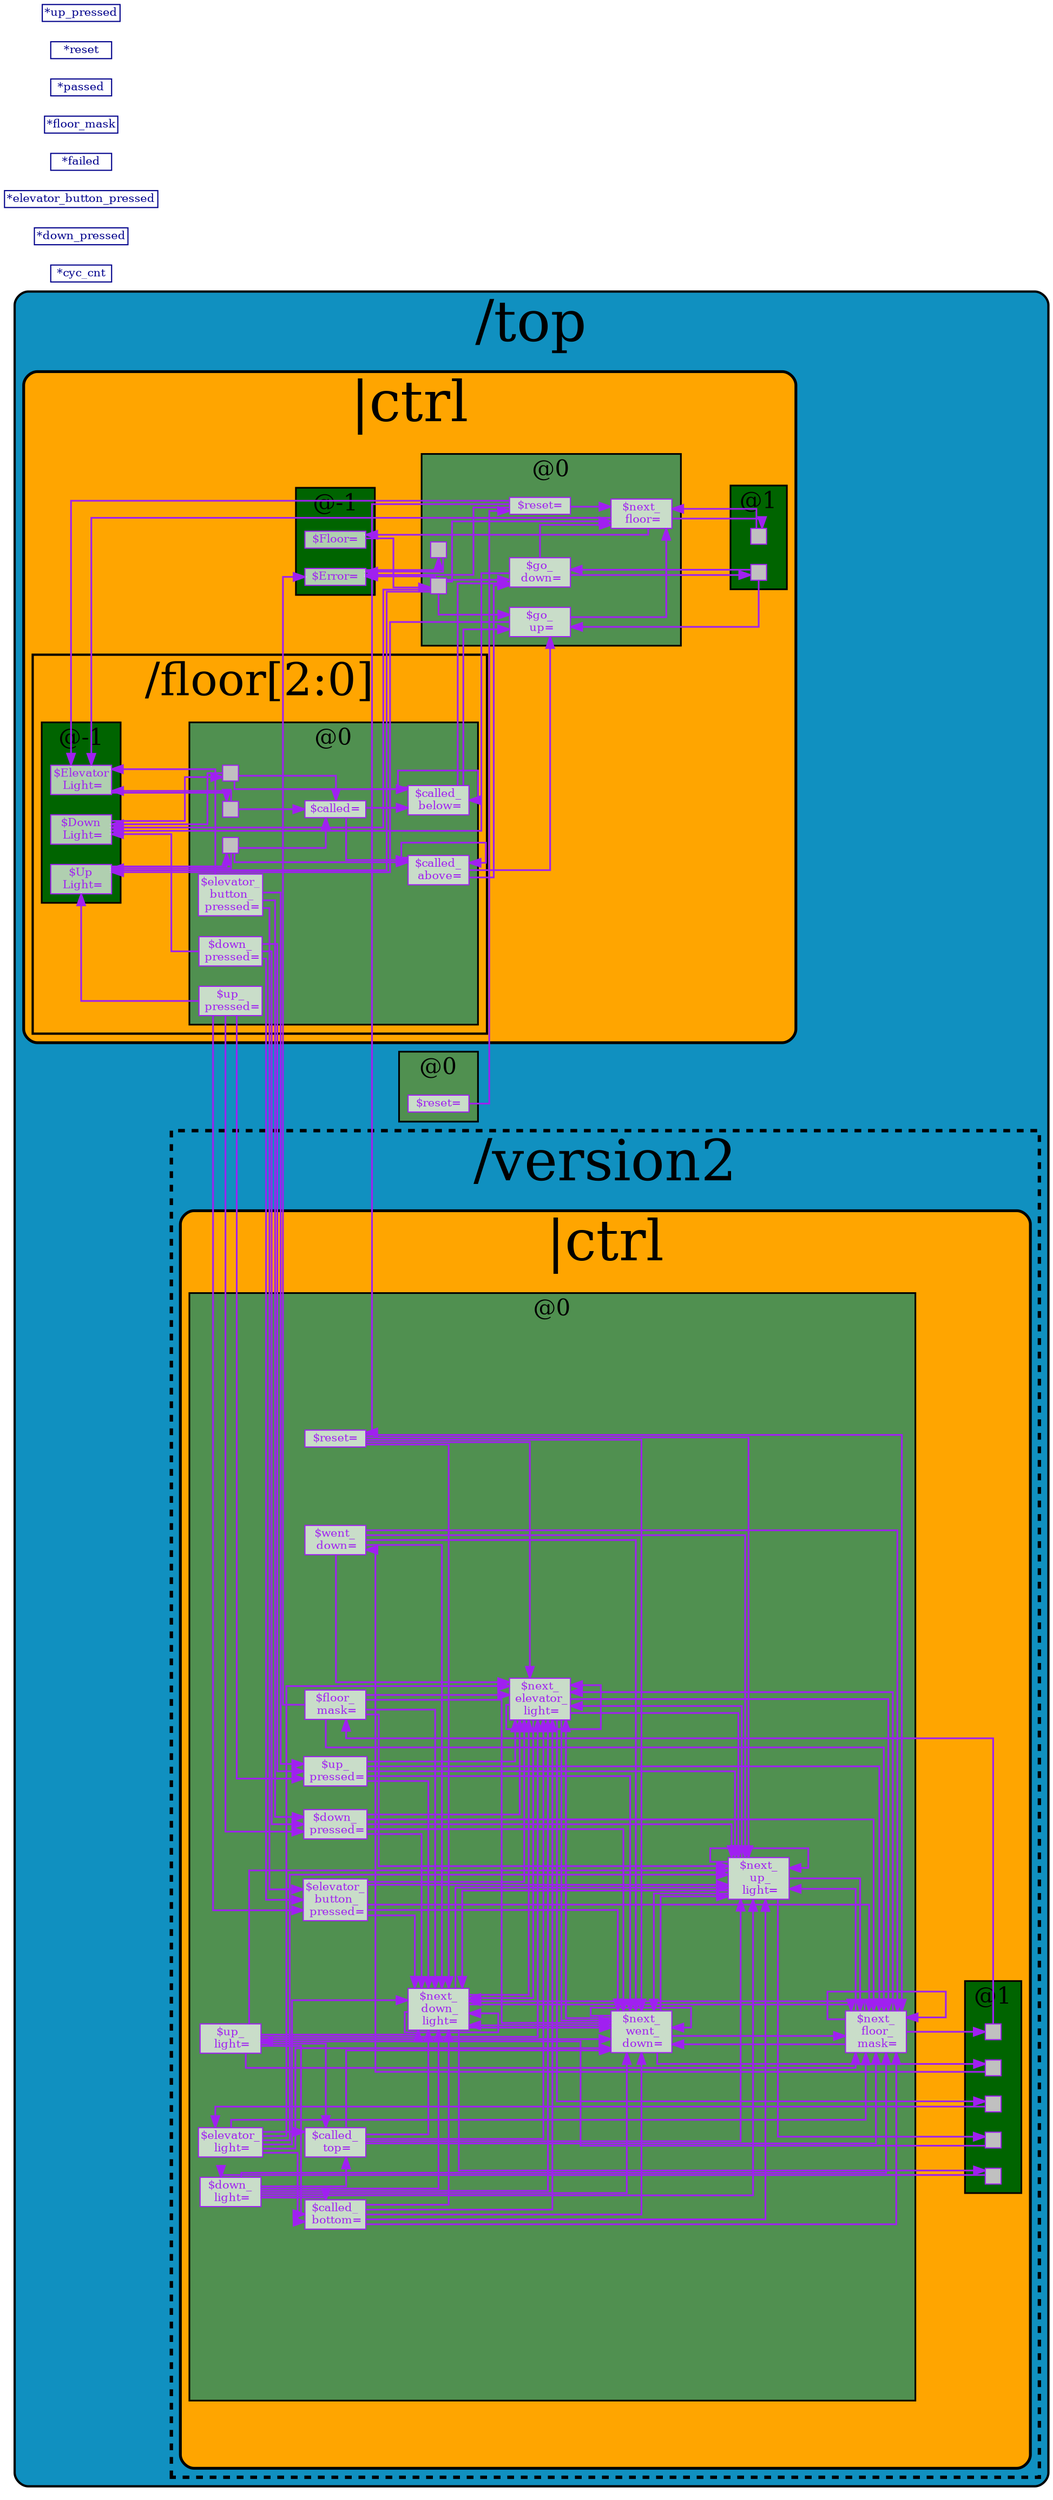 // Generated by SandPiper(TM) 1.9-2018/02/11-beta from Redwood EDA.
// (Installed here: /home/devel/SandPiper_1.9-2018_02_11-beta_distro.)
// Redwood EDA does not claim intellectual property rights to this file and provides no warranty regarding its correctness or quality.


// Transaction Flow Graph:

strict digraph "top.tlv" {
   graph [layout = dot, rankdir = "LR", outputorder = edgesfirst, splines = ortho];
   node [layer = 4, shape = star, height = 0.02, style = filled, fontsize = 10, fontcolor = "purple", color = "purple", fillcolor = "#ffffffb0", penwidth = 1.0, margin = "0.03,0.03"];
   edge [layer = 3, weight = 4, penwidth = 1.5, color = "purple", fontcolor = "#00D000", labelfontcolor = "purple"];
   subgraph "cluster." {
      fillcolor = "#1090c0"
      style = "filled,rounded"
      penwidth = 2.0
      fontsize = 50
      tooltip = "/top"
      id = "id0{logical_entity=#Q##Q#}"
      label = "/top"
      subgraph "cluster.stage0" {
         "$reset@0" [fillcolor = "#ffffffb0", shape = box, label = "$reset=", id = "id1{logical_entity=#Q#$reset#Q#}", tooltip = "$reset = *reset;"];
      }
      subgraph "cluster.stage0" {
         style = "filled"
         fontsize = 20
         penwidth = 1.5
         label = "@0"
         id = "id2{logical_entity=#Q#|none@0#Q#}"
         tooltip = "@0"
         fillcolor = "#509050"
      }
      subgraph "cluster./version2" {
         fillcolor = "#1090c0"
fontsize = 50
penwidth = 3.0
         style = "dashed,filled"
         tooltip = "/version2"
         id = "id3{logical_entity=#Q#/version2#Q#}"
         label = "/version2"
         subgraph "cluster./version2|ctrl" {
            fillcolor = "orange"
            style = "filled,rounded"
            penwidth = 2.5
            fontsize = 50
            tooltip = "/version2|ctrl"
            id = "id4{logical_entity=#Q#/version2|ctrl#Q#}"
            label = "|ctrl"
            subgraph "cluster.stage0" {
               "/version2|ctrl$called_bottom@0" [fillcolor = "#ffffffb0", shape = box, label = "$called_\n bottom=", id = "id5{logical_entity=#Q#/version2|ctrl$called_bottom#Q#}", tooltip = "$called_bottom = $elevator_light[0] || $up_light[0] || $down_light[1];"];
            }
            subgraph "cluster.stage0" {
               "/version2|ctrl$called_top@0" [fillcolor = "#ffffffb0", shape = box, label = "$called_\n top=", id = "id9{logical_entity=#Q#/version2|ctrl$called_top#Q#}", tooltip = "$called_top = $elevator_light[2] || $down_light[2] || $up_light[1];"];
            }
            subgraph "cluster.stage0" {
               "/version2|ctrl$down_light@0" [fillcolor = "#ffffffb0", shape = box, label = "$down_\n light=", id = "id13{logical_entity=#Q#/version2|ctrl$down_light#Q#}", tooltip = "$down_light[2:1] = >>1$next_down_light;"];
            }
            subgraph "cluster.stage0" {
               "/version2|ctrl$down_pressed@0" [fillcolor = "#ffffffb0", shape = box, label = "$down_\n pressed=", id = "id15{logical_entity=#Q#/version2|ctrl$down_pressed#Q#}", tooltip = "{$up_pressed[2:0], $down_pressed[2:0], $elevator_button_pressed[2:0]} =
                 {/top|ctrl/floor[*]$up_pressed, /top|ctrl/floor[*]$down_pressed, /top|ctrl/floor[*]$elevator_button_pressed};"];
            }
            subgraph "cluster.stage0" {
               "/version2|ctrl$elevator_button_pressed@0" [fillcolor = "#ffffffb0", shape = box, label = "$elevator_\n button_\n pressed=", id = "id19{logical_entity=#Q#/version2|ctrl$elevator_button_pressed#Q#}", tooltip = "{$up_pressed[2:0], $down_pressed[2:0], $elevator_button_pressed[2:0]} =
                 {/top|ctrl/floor[*]$up_pressed, /top|ctrl/floor[*]$down_pressed, /top|ctrl/floor[*]$elevator_button_pressed};"];
            }
            subgraph "cluster.stage0" {
               "/version2|ctrl$elevator_light@0" [fillcolor = "#ffffffb0", shape = box, label = "$elevator_\n light=", id = "id23{logical_entity=#Q#/version2|ctrl$elevator_light#Q#}", tooltip = "$elevator_light[2:0] = >>1$next_elevator_light;"];
            }
            subgraph "cluster.stage0" {
               "/version2|ctrl$floor_mask@0" [fillcolor = "#ffffffb0", shape = box, label = "$floor_\n mask=", id = "id25{logical_entity=#Q#/version2|ctrl$floor_mask#Q#}", tooltip = "$floor_mask[2:0] = >>1$next_floor_mask;"];
            }
            subgraph "cluster.stage0" {
               "/version2|ctrl$next_down_light@0" [fillcolor = "#ffffffb0", shape = box, label = "$next_\n down_\n light=", id = "id27{logical_entity=#Q#/version2|ctrl$next_down_light#Q#}", tooltip = "\\always_comb
               // State machine, to update:
               //   o floor
               //   o up/down_light
               //   o went_up/down
               
               // Stay, until we decide otherwise.
               // 1 if the elevator will have just gone this direction to reach its current floor.
               //$$next_went_up = 1'b0;
               $$next_went_down = 1'b0;
               
               // Update state for elevator button presses.
               for (int fl = 0; fl < 3; fl++) begin
                  if ($elevator_button_pressed[fl]) $next_elevator_light[fl] = '1;
                     // Note that if button is pressed for our new floor, the light is not lit.
               end
               // Note that we cannot have been called to the floor we are on.
               if ($reset) begin
                  $$next_floor_mask[2:0] = 3'b001;     // Next value of: The floor the elevator is on (1-hot decoded).
                  $$next_up_light[1:0] = 2'b00;        // Next value of: Elevator up/down button lights on each floor. 1 == lit. Cleared after departure.
                  $$next_down_light[2:1] = 2'b00;      // Next value of: The floor lights in the elevator. 1 == lit. Cleared on arrival.
                  $$next_elevator_light[2:0] = 3'b000; // Next value of: The floor lights in the elevator. 1 == lit. Cleared on arrival.
               end else if ($floor_mask[0]) begin
                  // From floor 0
                  if (| {$up_light[1:0], $down_light[2:1], $elevator_light[2:1]}) begin
                     // Go up.
                     //$next_went_up = '1;
                     $next_floor_mask = 3'b010;
                     $next_up_light[0] = '0;
                     $next_elevator_light[1] = '0;
                  end else begin
                     // Stay.
                     $next_elevator_light[0] = '0;
                  end
               end else if ($floor_mask[2]) begin
                  // From floor 2
                  if (| {$down_light[2:1], $up_light[1:0], $elevator_light[1:0]}) begin
                     // Go down.
                     $next_went_down = '1;
                     $next_floor_mask = 3'b010;
                     $next_down_light[2] = '0;
                     $next_elevator_light[1] = '0;
                  end else begin
                     // Stay.
                     $next_elevator_light[2] = '0;
                  end
               end else begin
                  // From floor 1
                  if ($called_top && (!$went_down || !$called_bottom)) begin
                     // Go up (gets priority over down when no momentum).
                     //$next_went_up = '1;
                     $next_floor_mask = 3'b100;
                     $next_up_light[1] = '0;
                     $next_elevator_light[2] = '0;
                  end else if ($called_bottom && ($went_down || !$called_top)) begin
                     // Go down.
                     $next_went_down = '1;
                     $next_floor_mask = 3'b001;
                     $next_down_light[1] = '0;
                     $next_elevator_light[0] = '0;
                  end else begin
                     // Stay.
                     $next_elevator_light[1] = '0;
                  end 
               end
               
               // Update state for floor button presses.
               for (int fl = 0; fl < 3; fl++) begin
                  if ($up_pressed[fl]) $next_up_light[fl] = '1;
                  if ($down_pressed[fl]) $next_down_light[fl] = '1;
               end"];
            }
            subgraph "cluster.stage1" {
               "/version2|ctrl$next_down_light@1" [label = "", shape = box, fixedsize = true, width = 0.2, height = 0.2, penwidth = 1.0, shape = box, fillcolor = grey];
            }
            subgraph "cluster.stage0" {
               "/version2|ctrl$next_elevator_light@0" [fillcolor = "#ffffffb0", shape = box, label = "$next_\n elevator_\n light=", id = "id67{logical_entity=#Q#/version2|ctrl$next_elevator_light#Q#}", tooltip = "\\always_comb
               // State machine, to update:
               //   o floor
               //   o up/down_light
               //   o went_up/down
               
               // Stay, until we decide otherwise.
               // 1 if the elevator will have just gone this direction to reach its current floor.
               //$$next_went_up = 1'b0;
               $$next_went_down = 1'b0;
               
               // Update state for elevator button presses.
               for (int fl = 0; fl < 3; fl++) begin
                  if ($elevator_button_pressed[fl]) $next_elevator_light[fl] = '1;
                     // Note that if button is pressed for our new floor, the light is not lit.
               end
               // Note that we cannot have been called to the floor we are on.
               if ($reset) begin
                  $$next_floor_mask[2:0] = 3'b001;     // Next value of: The floor the elevator is on (1-hot decoded).
                  $$next_up_light[1:0] = 2'b00;        // Next value of: Elevator up/down button lights on each floor. 1 == lit. Cleared after departure.
                  $$next_down_light[2:1] = 2'b00;      // Next value of: The floor lights in the elevator. 1 == lit. Cleared on arrival.
                  $$next_elevator_light[2:0] = 3'b000; // Next value of: The floor lights in the elevator. 1 == lit. Cleared on arrival.
               end else if ($floor_mask[0]) begin
                  // From floor 0
                  if (| {$up_light[1:0], $down_light[2:1], $elevator_light[2:1]}) begin
                     // Go up.
                     //$next_went_up = '1;
                     $next_floor_mask = 3'b010;
                     $next_up_light[0] = '0;
                     $next_elevator_light[1] = '0;
                  end else begin
                     // Stay.
                     $next_elevator_light[0] = '0;
                  end
               end else if ($floor_mask[2]) begin
                  // From floor 2
                  if (| {$down_light[2:1], $up_light[1:0], $elevator_light[1:0]}) begin
                     // Go down.
                     $next_went_down = '1;
                     $next_floor_mask = 3'b010;
                     $next_down_light[2] = '0;
                     $next_elevator_light[1] = '0;
                  end else begin
                     // Stay.
                     $next_elevator_light[2] = '0;
                  end
               end else begin
                  // From floor 1
                  if ($called_top && (!$went_down || !$called_bottom)) begin
                     // Go up (gets priority over down when no momentum).
                     //$next_went_up = '1;
                     $next_floor_mask = 3'b100;
                     $next_up_light[1] = '0;
                     $next_elevator_light[2] = '0;
                  end else if ($called_bottom && ($went_down || !$called_top)) begin
                     // Go down.
                     $next_went_down = '1;
                     $next_floor_mask = 3'b001;
                     $next_down_light[1] = '0;
                     $next_elevator_light[0] = '0;
                  end else begin
                     // Stay.
                     $next_elevator_light[1] = '0;
                  end 
               end
               
               // Update state for floor button presses.
               for (int fl = 0; fl < 3; fl++) begin
                  if ($up_pressed[fl]) $next_up_light[fl] = '1;
                  if ($down_pressed[fl]) $next_down_light[fl] = '1;
               end"];
            }
            subgraph "cluster.stage1" {
               "/version2|ctrl$next_elevator_light@1" [label = "", shape = box, fixedsize = true, width = 0.2, height = 0.2, penwidth = 1.0, shape = box, fillcolor = grey];
            }
            subgraph "cluster.stage0" {
               "/version2|ctrl$next_floor_mask@0" [fillcolor = "#ffffffb0", shape = box, label = "$next_\n floor_\n mask=", id = "id107{logical_entity=#Q#/version2|ctrl$next_floor_mask#Q#}", tooltip = "\\always_comb
               // State machine, to update:
               //   o floor
               //   o up/down_light
               //   o went_up/down
               
               // Stay, until we decide otherwise.
               // 1 if the elevator will have just gone this direction to reach its current floor.
               //$$next_went_up = 1'b0;
               $$next_went_down = 1'b0;
               
               // Update state for elevator button presses.
               for (int fl = 0; fl < 3; fl++) begin
                  if ($elevator_button_pressed[fl]) $next_elevator_light[fl] = '1;
                     // Note that if button is pressed for our new floor, the light is not lit.
               end
               // Note that we cannot have been called to the floor we are on.
               if ($reset) begin
                  $$next_floor_mask[2:0] = 3'b001;     // Next value of: The floor the elevator is on (1-hot decoded).
                  $$next_up_light[1:0] = 2'b00;        // Next value of: Elevator up/down button lights on each floor. 1 == lit. Cleared after departure.
                  $$next_down_light[2:1] = 2'b00;      // Next value of: The floor lights in the elevator. 1 == lit. Cleared on arrival.
                  $$next_elevator_light[2:0] = 3'b000; // Next value of: The floor lights in the elevator. 1 == lit. Cleared on arrival.
               end else if ($floor_mask[0]) begin
                  // From floor 0
                  if (| {$up_light[1:0], $down_light[2:1], $elevator_light[2:1]}) begin
                     // Go up.
                     //$next_went_up = '1;
                     $next_floor_mask = 3'b010;
                     $next_up_light[0] = '0;
                     $next_elevator_light[1] = '0;
                  end else begin
                     // Stay.
                     $next_elevator_light[0] = '0;
                  end
               end else if ($floor_mask[2]) begin
                  // From floor 2
                  if (| {$down_light[2:1], $up_light[1:0], $elevator_light[1:0]}) begin
                     // Go down.
                     $next_went_down = '1;
                     $next_floor_mask = 3'b010;
                     $next_down_light[2] = '0;
                     $next_elevator_light[1] = '0;
                  end else begin
                     // Stay.
                     $next_elevator_light[2] = '0;
                  end
               end else begin
                  // From floor 1
                  if ($called_top && (!$went_down || !$called_bottom)) begin
                     // Go up (gets priority over down when no momentum).
                     //$next_went_up = '1;
                     $next_floor_mask = 3'b100;
                     $next_up_light[1] = '0;
                     $next_elevator_light[2] = '0;
                  end else if ($called_bottom && ($went_down || !$called_top)) begin
                     // Go down.
                     $next_went_down = '1;
                     $next_floor_mask = 3'b001;
                     $next_down_light[1] = '0;
                     $next_elevator_light[0] = '0;
                  end else begin
                     // Stay.
                     $next_elevator_light[1] = '0;
                  end 
               end
               
               // Update state for floor button presses.
               for (int fl = 0; fl < 3; fl++) begin
                  if ($up_pressed[fl]) $next_up_light[fl] = '1;
                  if ($down_pressed[fl]) $next_down_light[fl] = '1;
               end"];
            }
            subgraph "cluster.stage1" {
               "/version2|ctrl$next_floor_mask@1" [label = "", shape = box, fixedsize = true, width = 0.2, height = 0.2, penwidth = 1.0, shape = box, fillcolor = grey];
            }
            subgraph "cluster.stage0" {
               "/version2|ctrl$next_up_light@0" [fillcolor = "#ffffffb0", shape = box, label = "$next_\n up_\n light=", id = "id147{logical_entity=#Q#/version2|ctrl$next_up_light#Q#}", tooltip = "\\always_comb
               // State machine, to update:
               //   o floor
               //   o up/down_light
               //   o went_up/down
               
               // Stay, until we decide otherwise.
               // 1 if the elevator will have just gone this direction to reach its current floor.
               //$$next_went_up = 1'b0;
               $$next_went_down = 1'b0;
               
               // Update state for elevator button presses.
               for (int fl = 0; fl < 3; fl++) begin
                  if ($elevator_button_pressed[fl]) $next_elevator_light[fl] = '1;
                     // Note that if button is pressed for our new floor, the light is not lit.
               end
               // Note that we cannot have been called to the floor we are on.
               if ($reset) begin
                  $$next_floor_mask[2:0] = 3'b001;     // Next value of: The floor the elevator is on (1-hot decoded).
                  $$next_up_light[1:0] = 2'b00;        // Next value of: Elevator up/down button lights on each floor. 1 == lit. Cleared after departure.
                  $$next_down_light[2:1] = 2'b00;      // Next value of: The floor lights in the elevator. 1 == lit. Cleared on arrival.
                  $$next_elevator_light[2:0] = 3'b000; // Next value of: The floor lights in the elevator. 1 == lit. Cleared on arrival.
               end else if ($floor_mask[0]) begin
                  // From floor 0
                  if (| {$up_light[1:0], $down_light[2:1], $elevator_light[2:1]}) begin
                     // Go up.
                     //$next_went_up = '1;
                     $next_floor_mask = 3'b010;
                     $next_up_light[0] = '0;
                     $next_elevator_light[1] = '0;
                  end else begin
                     // Stay.
                     $next_elevator_light[0] = '0;
                  end
               end else if ($floor_mask[2]) begin
                  // From floor 2
                  if (| {$down_light[2:1], $up_light[1:0], $elevator_light[1:0]}) begin
                     // Go down.
                     $next_went_down = '1;
                     $next_floor_mask = 3'b010;
                     $next_down_light[2] = '0;
                     $next_elevator_light[1] = '0;
                  end else begin
                     // Stay.
                     $next_elevator_light[2] = '0;
                  end
               end else begin
                  // From floor 1
                  if ($called_top && (!$went_down || !$called_bottom)) begin
                     // Go up (gets priority over down when no momentum).
                     //$next_went_up = '1;
                     $next_floor_mask = 3'b100;
                     $next_up_light[1] = '0;
                     $next_elevator_light[2] = '0;
                  end else if ($called_bottom && ($went_down || !$called_top)) begin
                     // Go down.
                     $next_went_down = '1;
                     $next_floor_mask = 3'b001;
                     $next_down_light[1] = '0;
                     $next_elevator_light[0] = '0;
                  end else begin
                     // Stay.
                     $next_elevator_light[1] = '0;
                  end 
               end
               
               // Update state for floor button presses.
               for (int fl = 0; fl < 3; fl++) begin
                  if ($up_pressed[fl]) $next_up_light[fl] = '1;
                  if ($down_pressed[fl]) $next_down_light[fl] = '1;
               end"];
            }
            subgraph "cluster.stage1" {
               "/version2|ctrl$next_up_light@1" [label = "", shape = box, fixedsize = true, width = 0.2, height = 0.2, penwidth = 1.0, shape = box, fillcolor = grey];
            }
            subgraph "cluster.stage0" {
               "/version2|ctrl$next_went_down@0" [fillcolor = "#ffffffb0", shape = box, label = "$next_\n went_\n down=", id = "id187{logical_entity=#Q#/version2|ctrl$next_went_down#Q#}", tooltip = "\\always_comb
               // State machine, to update:
               //   o floor
               //   o up/down_light
               //   o went_up/down
               
               // Stay, until we decide otherwise.
               // 1 if the elevator will have just gone this direction to reach its current floor.
               //$$next_went_up = 1'b0;
               $$next_went_down = 1'b0;
               
               // Update state for elevator button presses.
               for (int fl = 0; fl < 3; fl++) begin
                  if ($elevator_button_pressed[fl]) $next_elevator_light[fl] = '1;
                     // Note that if button is pressed for our new floor, the light is not lit.
               end
               // Note that we cannot have been called to the floor we are on.
               if ($reset) begin
                  $$next_floor_mask[2:0] = 3'b001;     // Next value of: The floor the elevator is on (1-hot decoded).
                  $$next_up_light[1:0] = 2'b00;        // Next value of: Elevator up/down button lights on each floor. 1 == lit. Cleared after departure.
                  $$next_down_light[2:1] = 2'b00;      // Next value of: The floor lights in the elevator. 1 == lit. Cleared on arrival.
                  $$next_elevator_light[2:0] = 3'b000; // Next value of: The floor lights in the elevator. 1 == lit. Cleared on arrival.
               end else if ($floor_mask[0]) begin
                  // From floor 0
                  if (| {$up_light[1:0], $down_light[2:1], $elevator_light[2:1]}) begin
                     // Go up.
                     //$next_went_up = '1;
                     $next_floor_mask = 3'b010;
                     $next_up_light[0] = '0;
                     $next_elevator_light[1] = '0;
                  end else begin
                     // Stay.
                     $next_elevator_light[0] = '0;
                  end
               end else if ($floor_mask[2]) begin
                  // From floor 2
                  if (| {$down_light[2:1], $up_light[1:0], $elevator_light[1:0]}) begin
                     // Go down.
                     $next_went_down = '1;
                     $next_floor_mask = 3'b010;
                     $next_down_light[2] = '0;
                     $next_elevator_light[1] = '0;
                  end else begin
                     // Stay.
                     $next_elevator_light[2] = '0;
                  end
               end else begin
                  // From floor 1
                  if ($called_top && (!$went_down || !$called_bottom)) begin
                     // Go up (gets priority over down when no momentum).
                     //$next_went_up = '1;
                     $next_floor_mask = 3'b100;
                     $next_up_light[1] = '0;
                     $next_elevator_light[2] = '0;
                  end else if ($called_bottom && ($went_down || !$called_top)) begin
                     // Go down.
                     $next_went_down = '1;
                     $next_floor_mask = 3'b001;
                     $next_down_light[1] = '0;
                     $next_elevator_light[0] = '0;
                  end else begin
                     // Stay.
                     $next_elevator_light[1] = '0;
                  end 
               end
               
               // Update state for floor button presses.
               for (int fl = 0; fl < 3; fl++) begin
                  if ($up_pressed[fl]) $next_up_light[fl] = '1;
                  if ($down_pressed[fl]) $next_down_light[fl] = '1;
               end"];
            }
            subgraph "cluster.stage1" {
               "/version2|ctrl$next_went_down@1" [label = "", shape = box, fixedsize = true, width = 0.2, height = 0.2, penwidth = 1.0, shape = box, fillcolor = grey];
            }
            subgraph "cluster.stage0" {
               "/version2|ctrl$reset@0" [fillcolor = "#ffffffb0", shape = box, label = "$reset=", id = "id227{logical_entity=#Q#/version2|ctrl$reset#Q#}", tooltip = "$reset = /top|ctrl$reset;"];
            }
            subgraph "cluster.stage0" {
               "/version2|ctrl$up_light@0" [fillcolor = "#ffffffb0", shape = box, label = "$up_\n light=", id = "id229{logical_entity=#Q#/version2|ctrl$up_light#Q#}", tooltip = "$up_light[1:0] = >>1$next_up_light;"];
            }
            subgraph "cluster.stage0" {
               "/version2|ctrl$up_pressed@0" [fillcolor = "#ffffffb0", shape = box, label = "$up_\n pressed=", id = "id231{logical_entity=#Q#/version2|ctrl$up_pressed#Q#}", tooltip = "{$up_pressed[2:0], $down_pressed[2:0], $elevator_button_pressed[2:0]} =
                 {/top|ctrl/floor[*]$up_pressed, /top|ctrl/floor[*]$down_pressed, /top|ctrl/floor[*]$elevator_button_pressed};"];
            }
            subgraph "cluster.stage0" {
               "/version2|ctrl$went_down@0" [fillcolor = "#ffffffb0", shape = box, label = "$went_\n down=", id = "id235{logical_entity=#Q#/version2|ctrl$went_down#Q#}", tooltip = "$went_down = >>1$next_went_down;"];
            }
            subgraph "cluster.stage0" {
               style = "filled"
               fontsize = 20
               penwidth = 1.5
               label = "@0"
               id = "id237{logical_entity=#Q#/version2|ctrl@0#Q#}"
               tooltip = "/version2|ctrl@0"
               fillcolor = "#509050"
            }
            subgraph "cluster.stage1" {
               style = "filled"
               fontsize = 20
               penwidth = 1.5
               label = "@1"
               id = "id238{logical_entity=#Q#/version2|ctrl@2#Q#}"
               tooltip = "/version2|ctrl@1"
               fillcolor = "darkgreen"
            }
         }
      }
      subgraph "cluster.|ctrl" {
         fillcolor = "orange"
         style = "filled,rounded"
         penwidth = 2.5
         fontsize = 50
         tooltip = "|ctrl"
         id = "id239{logical_entity=#Q#|ctrl#Q#}"
         label = "|ctrl"
         subgraph "cluster.stage-1" {
            "|ctrl$Error@-1" [fillcolor = "#ffffffb0", shape = box, label = "$Error=", id = "id240{logical_entity=#Q#|ctrl$Error#Q#}", tooltip = "$Error <= $reset ? 1'b0 : !((*floor_mask == /top/version2|ctrl$floor_mask) && ((3'b1 << $Floor) == /top/version2|ctrl$floor_mask)) || $Error;"];
         }
         subgraph "cluster.stage0" {
            "|ctrl$Error@0" [label = "", shape = box, fixedsize = true, width = 0.2, height = 0.2, penwidth = 1.0, shape = box, fillcolor = grey];
         }
         subgraph "cluster.stage-1" {
            "|ctrl$Floor@-1" [fillcolor = "#ffffffb0", shape = box, label = "$Floor=", id = "id247{logical_entity=#Q#|ctrl$Floor#Q#}", tooltip = "$Floor[1:0] <= $next_floor;"];
         }
         subgraph "cluster.stage0" {
            "|ctrl$Floor@0" [label = "", shape = box, fixedsize = true, width = 0.2, height = 0.2, penwidth = 1.0, shape = box, fillcolor = grey];
         }
         subgraph "cluster.stage0" {
            "|ctrl$go_down@0" [fillcolor = "#ffffffb0", shape = box, label = "$go_\n down=", id = "id250{logical_entity=#Q#|ctrl$go_down#Q#}", tooltip = "$go_down = ((  >>1$go_down || ! /floor[$Floor]$called_above) && /floor[$Floor]$called_below);"];
         }
         subgraph "cluster.stage1" {
            "|ctrl$go_down@1" [label = "", shape = box, fixedsize = true, width = 0.2, height = 0.2, penwidth = 1.0, shape = box, fillcolor = grey];
         }
         subgraph "cluster.stage0" {
            "|ctrl$go_up@0" [fillcolor = "#ffffffb0", shape = box, label = "$go_\n up=", id = "id257{logical_entity=#Q#|ctrl$go_up#Q#}", tooltip = "$go_up   = ((! >>1$go_down || ! /floor[$Floor]$called_below) && /floor[$Floor]$called_above);"];
         }
         subgraph "cluster.stage0" {
            "|ctrl$next_floor@0" [fillcolor = "#ffffffb0", shape = box, label = "$next_\n floor=", id = "id263{logical_entity=#Q#|ctrl$next_floor#Q#}", tooltip = "$next_floor[1:0] = $reset   ? 2'b0 :
                            $go_up   ? $Floor + 2'b1 :
                            $go_down ? $Floor - 2'b1 :
                                       $RETAIN;"];
         }
         subgraph "cluster.stage1" {
            "|ctrl$next_floor@1" [label = "", shape = box, fixedsize = true, width = 0.2, height = 0.2, penwidth = 1.0, shape = box, fillcolor = grey];
         }
         subgraph "cluster.stage0" {
            "|ctrl$reset@0" [fillcolor = "#ffffffb0", shape = box, label = "$reset=", id = "id271{logical_entity=#Q#|ctrl$reset#Q#}", tooltip = "$reset = /top<>0$reset;"];
         }
         subgraph "cluster.stage-1" {
            style = "filled"
            fontsize = 20
            penwidth = 1.5
            label = "@-1"
            id = "id273{logical_entity=#Q#|ctrl@-2#Q#}"
            tooltip = "|ctrl@-1"
            fillcolor = "darkgreen"
         }
         subgraph "cluster.stage0" {
            style = "filled"
            fontsize = 20
            penwidth = 1.5
            label = "@0"
            id = "id274{logical_entity=#Q#|ctrl@0#Q#}"
            tooltip = "|ctrl@0"
            fillcolor = "#509050"
         }
         subgraph "cluster.stage1" {
            style = "filled"
            fontsize = 20
            penwidth = 1.5
            label = "@1"
            id = "id275{logical_entity=#Q#|ctrl@2#Q#}"
            tooltip = "|ctrl@1"
            fillcolor = "darkgreen"
         }
         subgraph "cluster.|ctrl/floor" {
            fillcolor = "orange"
fontsize = 40
penwidth = 2.0
            style = filled
            tooltip = "|ctrl/floor[2:0]"
            id = "id276{logical_entity=#Q#|ctrl/floor#Q#}"
            label = "/floor[2:0]"
            subgraph "cluster.stage-1" {
               "|ctrl/floor$DownLight@-1" [fillcolor = "#ffffffb0", shape = box, label = "$Down\n Light=", id = "id277{logical_entity=#Q#|ctrl/floor$DownLight#Q#}", tooltip = "$DownLight <= $down_pressed                              ? 1'b1 :
                          ((|ctrl$Floor == #floor) && |ctrl$go_down) ? 1'b0 :
                                                                       $RETAIN;"];
            }
            subgraph "cluster.stage0" {
               "|ctrl/floor$DownLight@0" [label = "", shape = box, fixedsize = true, width = 0.2, height = 0.2, penwidth = 1.0, shape = box, fillcolor = grey];
            }
            subgraph "cluster.stage-1" {
               "|ctrl/floor$ElevatorLight@-1" [fillcolor = "#ffffffb0", shape = box, label = "$Elevator\n Light=", id = "id283{logical_entity=#Q#|ctrl/floor$ElevatorLight#Q#}", tooltip = "$ElevatorLight <= |ctrl$reset ? 1'b0 :
                              |ctrl$next_floor == #floor ? 1'b0 :
                              $ElevatorLight || $elevator_button_pressed;"];
            }
            subgraph "cluster.stage0" {
               "|ctrl/floor$ElevatorLight@0" [label = "", shape = box, fixedsize = true, width = 0.2, height = 0.2, penwidth = 1.0, shape = box, fillcolor = grey];
            }
            subgraph "cluster.stage-1" {
               "|ctrl/floor$UpLight@-1" [fillcolor = "#ffffffb0", shape = box, label = "$Up\n Light=", id = "id289{logical_entity=#Q#|ctrl/floor$UpLight#Q#}", tooltip = "$UpLight   <= $up_pressed                                ? 1'b1 :
                          ((|ctrl$Floor == #floor) && |ctrl$go_up)   ? 1'b0 :
                                                                       $RETAIN;"];
            }
            subgraph "cluster.stage0" {
               "|ctrl/floor$UpLight@0" [label = "", shape = box, fixedsize = true, width = 0.2, height = 0.2, penwidth = 1.0, shape = box, fillcolor = grey];
            }
            subgraph "cluster.stage0" {
               "|ctrl/floor$called@0" [fillcolor = "#ffffffb0", shape = box, label = "$called=", id = "id295{logical_entity=#Q#|ctrl/floor$called#Q#}", tooltip = "$called = $ElevatorLight || $DownLight || $UpLight;"];
            }
            subgraph "cluster.stage0" {
               "|ctrl/floor$called_above@0" [fillcolor = "#ffffffb0", shape = box, label = "$called_\n above=", id = "id299{logical_entity=#Q#|ctrl/floor$called_above#Q#}", tooltip = "$called_above = $UpLight   || ((#floor == 2) ? 1'b0 : /floor[((#floor + 1) % 3)]$called || /floor[((#floor + 1) % 3)]$called_above);"];
            }
            subgraph "cluster.stage0" {
               "|ctrl/floor$called_below@0" [fillcolor = "#ffffffb0", shape = box, label = "$called_\n below=", id = "id303{logical_entity=#Q#|ctrl/floor$called_below#Q#}", tooltip = "$called_below = $DownLight || ((#floor == 0) ? 1'b0 : /floor[((#floor + 2) % 3)]$called || /floor[((#floor + 2) % 3)]$called_below);"];
            }
            subgraph "cluster.stage0" {
               "|ctrl/floor$down_pressed@0" [fillcolor = "#ffffffb0", shape = box, label = "$down_\n pressed=", id = "id307{logical_entity=#Q#|ctrl/floor$down_pressed#Q#}", tooltip = "$down_pressed = *down_pressed[floor];"];
            }
            subgraph "cluster.stage0" {
               "|ctrl/floor$elevator_button_pressed@0" [fillcolor = "#ffffffb0", shape = box, label = "$elevator_\n button_\n pressed=", id = "id308{logical_entity=#Q#|ctrl/floor$elevator_button_pressed#Q#}", tooltip = "$elevator_button_pressed = *elevator_button_pressed[floor];"];
            }
            subgraph "cluster.stage0" {
               "|ctrl/floor$up_pressed@0" [fillcolor = "#ffffffb0", shape = box, label = "$up_\n pressed=", id = "id309{logical_entity=#Q#|ctrl/floor$up_pressed#Q#}", tooltip = "$up_pressed = *up_pressed[floor];"];
            }
            subgraph "cluster.stage-1" {
               style = "filled"
               fontsize = 20
               penwidth = 1.5
               label = "@-1"
               id = "id310{logical_entity=#Q#|ctrl@-2#Q#}"
               tooltip = "|ctrl/floor[2:0]@-1"
               fillcolor = "darkgreen"
            }
            subgraph "cluster.stage0" {
               style = "filled"
               fontsize = 20
               penwidth = 1.5
               label = "@0"
               id = "id311{logical_entity=#Q#|ctrl@0#Q#}"
               tooltip = "|ctrl/floor[2:0]@0"
               fillcolor = "#509050"
            }
         }
      }
      subgraph "cluster.|none" {
         fillcolor = "orange"
         style = "filled,rounded"
         penwidth = 2.5
         fontsize = 50
         tooltip = "|none"
         id = "id312{logical_entity=#Q#|none#Q#}"
         label = "|none"
      }
   }

"*cyc_cnt" [shape = box, color = "#00008b", fontcolor = "#00008b", fillcolor = white];
"*down_pressed" [shape = box, color = "#00008b", fontcolor = "#00008b", fillcolor = white];
"*elevator_button_pressed" [shape = box, color = "#00008b", fontcolor = "#00008b", fillcolor = white];
"*failed" [shape = box, color = "#00008b", fontcolor = "#00008b", fillcolor = white];
"*floor_mask" [shape = box, color = "#00008b", fontcolor = "#00008b", fillcolor = white];
"*passed" [shape = box, color = "#00008b", fontcolor = "#00008b", fillcolor = white];
"*reset" [shape = box, color = "#00008b", fontcolor = "#00008b", fillcolor = white];
"*up_pressed" [shape = box, color = "#00008b", fontcolor = "#00008b", fillcolor = white];

"/version2|ctrl$elevator_light@0" -> "/version2|ctrl$called_bottom@0" [id = "id6{logical_entity=#Q#/version2|ctrl$elevator_light#Q#}", weight = 2, tooltip = "/version2|ctrl$elevator_light"]
"/version2|ctrl$up_light@0" -> "/version2|ctrl$called_bottom@0" [id = "id7{logical_entity=#Q#/version2|ctrl$up_light#Q#}", weight = 2, tooltip = "/version2|ctrl$up_light"]
"/version2|ctrl$down_light@0" -> "/version2|ctrl$called_bottom@0" [id = "id8{logical_entity=#Q#/version2|ctrl$down_light#Q#}", weight = 2, tooltip = "/version2|ctrl$down_light"]
"/version2|ctrl$elevator_light@0" -> "/version2|ctrl$called_top@0" [id = "id10{logical_entity=#Q#/version2|ctrl$elevator_light#Q#}", weight = 2, tooltip = "/version2|ctrl$elevator_light"]
"/version2|ctrl$down_light@0" -> "/version2|ctrl$called_top@0" [id = "id11{logical_entity=#Q#/version2|ctrl$down_light#Q#}", weight = 2, tooltip = "/version2|ctrl$down_light"]
"/version2|ctrl$up_light@0" -> "/version2|ctrl$called_top@0" [id = "id12{logical_entity=#Q#/version2|ctrl$up_light#Q#}", weight = 2, tooltip = "/version2|ctrl$up_light"]
"/version2|ctrl$next_down_light@1" -> "/version2|ctrl$down_light@0" [id = "id14{logical_entity=#Q#/version2|ctrl$next_down_light#Q#}", weight = 1, tooltip = "/version2|ctrl$next_down_light>>1"]
"|ctrl/floor$up_pressed@0" -> "/version2|ctrl$down_pressed@0" [id = "id16{logical_entity=#Q#|ctrl/floor$up_pressed#Q#}", weight = 2, tooltip = "|ctrl/floor$up_pressed"]
"|ctrl/floor$down_pressed@0" -> "/version2|ctrl$down_pressed@0" [id = "id17{logical_entity=#Q#|ctrl/floor$down_pressed#Q#}", weight = 2, tooltip = "|ctrl/floor$down_pressed"]
"|ctrl/floor$elevator_button_pressed@0" -> "/version2|ctrl$down_pressed@0" [id = "id18{logical_entity=#Q#|ctrl/floor$elevator_button_pressed#Q#}", weight = 2, tooltip = "|ctrl/floor$elevator_button_pressed"]
"|ctrl/floor$up_pressed@0" -> "/version2|ctrl$elevator_button_pressed@0" [id = "id20{logical_entity=#Q#|ctrl/floor$up_pressed#Q#}", weight = 2, tooltip = "|ctrl/floor$up_pressed"]
"|ctrl/floor$down_pressed@0" -> "/version2|ctrl$elevator_button_pressed@0" [id = "id21{logical_entity=#Q#|ctrl/floor$down_pressed#Q#}", weight = 2, tooltip = "|ctrl/floor$down_pressed"]
"|ctrl/floor$elevator_button_pressed@0" -> "/version2|ctrl$elevator_button_pressed@0" [id = "id22{logical_entity=#Q#|ctrl/floor$elevator_button_pressed#Q#}", weight = 2, tooltip = "|ctrl/floor$elevator_button_pressed"]
"/version2|ctrl$next_elevator_light@1" -> "/version2|ctrl$elevator_light@0" [id = "id24{logical_entity=#Q#/version2|ctrl$next_elevator_light#Q#}", weight = 1, tooltip = "/version2|ctrl$next_elevator_light>>1"]
"/version2|ctrl$next_floor_mask@1" -> "/version2|ctrl$floor_mask@0" [id = "id26{logical_entity=#Q#/version2|ctrl$next_floor_mask#Q#}", weight = 1, tooltip = "/version2|ctrl$next_floor_mask>>1"]
"/version2|ctrl$next_down_light@0" -> "/version2|ctrl$next_down_light@1" [id = "id28{logical_entity=#Q#/version2|ctrl$next_down_light#Q#}", weight = 10]
"/version2|ctrl$elevator_button_pressed@0" -> "/version2|ctrl$next_down_light@0" [id = "id29{logical_entity=#Q#/version2|ctrl$elevator_button_pressed#Q#}", weight = 2, tooltip = "/version2|ctrl$elevator_button_pressed"]
"/version2|ctrl$next_elevator_light@0" -> "/version2|ctrl$next_down_light@0" [id = "id30{logical_entity=#Q#/version2|ctrl$next_elevator_light#Q#}", weight = 2, tooltip = "/version2|ctrl$next_elevator_light"]
"/version2|ctrl$reset@0" -> "/version2|ctrl$next_down_light@0" [id = "id31{logical_entity=#Q#/version2|ctrl$reset#Q#}", weight = 2, tooltip = "/version2|ctrl$reset"]
"/version2|ctrl$floor_mask@0" -> "/version2|ctrl$next_down_light@0" [id = "id32{logical_entity=#Q#/version2|ctrl$floor_mask#Q#}", weight = 2, tooltip = "/version2|ctrl$floor_mask"]
"/version2|ctrl$up_light@0" -> "/version2|ctrl$next_down_light@0" [id = "id33{logical_entity=#Q#/version2|ctrl$up_light#Q#}", weight = 2, tooltip = "/version2|ctrl$up_light"]
"/version2|ctrl$down_light@0" -> "/version2|ctrl$next_down_light@0" [id = "id34{logical_entity=#Q#/version2|ctrl$down_light#Q#}", weight = 2, tooltip = "/version2|ctrl$down_light"]
"/version2|ctrl$elevator_light@0" -> "/version2|ctrl$next_down_light@0" [id = "id35{logical_entity=#Q#/version2|ctrl$elevator_light#Q#}", weight = 2, tooltip = "/version2|ctrl$elevator_light"]
"/version2|ctrl$next_floor_mask@0" -> "/version2|ctrl$next_down_light@0" [id = "id36{logical_entity=#Q#/version2|ctrl$next_floor_mask#Q#}", weight = 2, tooltip = "/version2|ctrl$next_floor_mask"]
"/version2|ctrl$next_up_light@0" -> "/version2|ctrl$next_down_light@0" [id = "id37{logical_entity=#Q#/version2|ctrl$next_up_light#Q#}", weight = 2, tooltip = "/version2|ctrl$next_up_light"]
"/version2|ctrl$next_elevator_light@0" -> "/version2|ctrl$next_down_light@0" [id = "id38{logical_entity=#Q#/version2|ctrl$next_elevator_light#Q#}", weight = 2, tooltip = "/version2|ctrl$next_elevator_light"]
"/version2|ctrl$next_elevator_light@0" -> "/version2|ctrl$next_down_light@0" [id = "id39{logical_entity=#Q#/version2|ctrl$next_elevator_light#Q#}", weight = 2, tooltip = "/version2|ctrl$next_elevator_light"]
"/version2|ctrl$floor_mask@0" -> "/version2|ctrl$next_down_light@0" [id = "id40{logical_entity=#Q#/version2|ctrl$floor_mask#Q#}", weight = 2, tooltip = "/version2|ctrl$floor_mask"]
"/version2|ctrl$down_light@0" -> "/version2|ctrl$next_down_light@0" [id = "id41{logical_entity=#Q#/version2|ctrl$down_light#Q#}", weight = 2, tooltip = "/version2|ctrl$down_light"]
"/version2|ctrl$up_light@0" -> "/version2|ctrl$next_down_light@0" [id = "id42{logical_entity=#Q#/version2|ctrl$up_light#Q#}", weight = 2, tooltip = "/version2|ctrl$up_light"]
"/version2|ctrl$elevator_light@0" -> "/version2|ctrl$next_down_light@0" [id = "id43{logical_entity=#Q#/version2|ctrl$elevator_light#Q#}", weight = 2, tooltip = "/version2|ctrl$elevator_light"]
"/version2|ctrl$next_went_down@0" -> "/version2|ctrl$next_down_light@0" [id = "id44{logical_entity=#Q#/version2|ctrl$next_went_down#Q#}", weight = 2, tooltip = "/version2|ctrl$next_went_down"]
"/version2|ctrl$next_floor_mask@0" -> "/version2|ctrl$next_down_light@0" [id = "id45{logical_entity=#Q#/version2|ctrl$next_floor_mask#Q#}", weight = 2, tooltip = "/version2|ctrl$next_floor_mask"]
"/version2|ctrl$next_down_light@0" -> "/version2|ctrl$next_down_light@0" [id = "id46{logical_entity=#Q#/version2|ctrl$next_down_light#Q#}", weight = 2, tooltip = "/version2|ctrl$next_down_light"]
"/version2|ctrl$next_elevator_light@0" -> "/version2|ctrl$next_down_light@0" [id = "id47{logical_entity=#Q#/version2|ctrl$next_elevator_light#Q#}", weight = 2, tooltip = "/version2|ctrl$next_elevator_light"]
"/version2|ctrl$next_elevator_light@0" -> "/version2|ctrl$next_down_light@0" [id = "id48{logical_entity=#Q#/version2|ctrl$next_elevator_light#Q#}", weight = 2, tooltip = "/version2|ctrl$next_elevator_light"]
"/version2|ctrl$called_top@0" -> "/version2|ctrl$next_down_light@0" [id = "id49{logical_entity=#Q#/version2|ctrl$called_top#Q#}", weight = 2, tooltip = "/version2|ctrl$called_top"]
"/version2|ctrl$went_down@0" -> "/version2|ctrl$next_down_light@0" [id = "id50{logical_entity=#Q#/version2|ctrl$went_down#Q#}", weight = 2, tooltip = "/version2|ctrl$went_down"]
"/version2|ctrl$called_bottom@0" -> "/version2|ctrl$next_down_light@0" [id = "id51{logical_entity=#Q#/version2|ctrl$called_bottom#Q#}", weight = 2, tooltip = "/version2|ctrl$called_bottom"]
"/version2|ctrl$next_floor_mask@0" -> "/version2|ctrl$next_down_light@0" [id = "id52{logical_entity=#Q#/version2|ctrl$next_floor_mask#Q#}", weight = 2, tooltip = "/version2|ctrl$next_floor_mask"]
"/version2|ctrl$next_up_light@0" -> "/version2|ctrl$next_down_light@0" [id = "id53{logical_entity=#Q#/version2|ctrl$next_up_light#Q#}", weight = 2, tooltip = "/version2|ctrl$next_up_light"]
"/version2|ctrl$next_elevator_light@0" -> "/version2|ctrl$next_down_light@0" [id = "id54{logical_entity=#Q#/version2|ctrl$next_elevator_light#Q#}", weight = 2, tooltip = "/version2|ctrl$next_elevator_light"]
"/version2|ctrl$called_bottom@0" -> "/version2|ctrl$next_down_light@0" [id = "id55{logical_entity=#Q#/version2|ctrl$called_bottom#Q#}", weight = 2, tooltip = "/version2|ctrl$called_bottom"]
"/version2|ctrl$went_down@0" -> "/version2|ctrl$next_down_light@0" [id = "id56{logical_entity=#Q#/version2|ctrl$went_down#Q#}", weight = 2, tooltip = "/version2|ctrl$went_down"]
"/version2|ctrl$called_top@0" -> "/version2|ctrl$next_down_light@0" [id = "id57{logical_entity=#Q#/version2|ctrl$called_top#Q#}", weight = 2, tooltip = "/version2|ctrl$called_top"]
"/version2|ctrl$next_went_down@0" -> "/version2|ctrl$next_down_light@0" [id = "id58{logical_entity=#Q#/version2|ctrl$next_went_down#Q#}", weight = 2, tooltip = "/version2|ctrl$next_went_down"]
"/version2|ctrl$next_floor_mask@0" -> "/version2|ctrl$next_down_light@0" [id = "id59{logical_entity=#Q#/version2|ctrl$next_floor_mask#Q#}", weight = 2, tooltip = "/version2|ctrl$next_floor_mask"]
"/version2|ctrl$next_down_light@0" -> "/version2|ctrl$next_down_light@0" [id = "id60{logical_entity=#Q#/version2|ctrl$next_down_light#Q#}", weight = 2, tooltip = "/version2|ctrl$next_down_light"]
"/version2|ctrl$next_elevator_light@0" -> "/version2|ctrl$next_down_light@0" [id = "id61{logical_entity=#Q#/version2|ctrl$next_elevator_light#Q#}", weight = 2, tooltip = "/version2|ctrl$next_elevator_light"]
"/version2|ctrl$next_elevator_light@0" -> "/version2|ctrl$next_down_light@0" [id = "id62{logical_entity=#Q#/version2|ctrl$next_elevator_light#Q#}", weight = 2, tooltip = "/version2|ctrl$next_elevator_light"]
"/version2|ctrl$up_pressed@0" -> "/version2|ctrl$next_down_light@0" [id = "id63{logical_entity=#Q#/version2|ctrl$up_pressed#Q#}", weight = 2, tooltip = "/version2|ctrl$up_pressed"]
"/version2|ctrl$next_up_light@0" -> "/version2|ctrl$next_down_light@0" [id = "id64{logical_entity=#Q#/version2|ctrl$next_up_light#Q#}", weight = 2, tooltip = "/version2|ctrl$next_up_light"]
"/version2|ctrl$down_pressed@0" -> "/version2|ctrl$next_down_light@0" [id = "id65{logical_entity=#Q#/version2|ctrl$down_pressed#Q#}", weight = 2, tooltip = "/version2|ctrl$down_pressed"]
"/version2|ctrl$next_down_light@0" -> "/version2|ctrl$next_down_light@0" [id = "id66{logical_entity=#Q#/version2|ctrl$next_down_light#Q#}", weight = 2, tooltip = "/version2|ctrl$next_down_light"]
"/version2|ctrl$next_elevator_light@0" -> "/version2|ctrl$next_elevator_light@1" [id = "id68{logical_entity=#Q#/version2|ctrl$next_elevator_light#Q#}", weight = 10]
"/version2|ctrl$elevator_button_pressed@0" -> "/version2|ctrl$next_elevator_light@0" [id = "id69{logical_entity=#Q#/version2|ctrl$elevator_button_pressed#Q#}", weight = 2, tooltip = "/version2|ctrl$elevator_button_pressed"]
"/version2|ctrl$next_elevator_light@0" -> "/version2|ctrl$next_elevator_light@0" [id = "id70{logical_entity=#Q#/version2|ctrl$next_elevator_light#Q#}", weight = 2, tooltip = "/version2|ctrl$next_elevator_light"]
"/version2|ctrl$reset@0" -> "/version2|ctrl$next_elevator_light@0" [id = "id71{logical_entity=#Q#/version2|ctrl$reset#Q#}", weight = 2, tooltip = "/version2|ctrl$reset"]
"/version2|ctrl$floor_mask@0" -> "/version2|ctrl$next_elevator_light@0" [id = "id72{logical_entity=#Q#/version2|ctrl$floor_mask#Q#}", weight = 2, tooltip = "/version2|ctrl$floor_mask"]
"/version2|ctrl$up_light@0" -> "/version2|ctrl$next_elevator_light@0" [id = "id73{logical_entity=#Q#/version2|ctrl$up_light#Q#}", weight = 2, tooltip = "/version2|ctrl$up_light"]
"/version2|ctrl$down_light@0" -> "/version2|ctrl$next_elevator_light@0" [id = "id74{logical_entity=#Q#/version2|ctrl$down_light#Q#}", weight = 2, tooltip = "/version2|ctrl$down_light"]
"/version2|ctrl$elevator_light@0" -> "/version2|ctrl$next_elevator_light@0" [id = "id75{logical_entity=#Q#/version2|ctrl$elevator_light#Q#}", weight = 2, tooltip = "/version2|ctrl$elevator_light"]
"/version2|ctrl$next_floor_mask@0" -> "/version2|ctrl$next_elevator_light@0" [id = "id76{logical_entity=#Q#/version2|ctrl$next_floor_mask#Q#}", weight = 2, tooltip = "/version2|ctrl$next_floor_mask"]
"/version2|ctrl$next_up_light@0" -> "/version2|ctrl$next_elevator_light@0" [id = "id77{logical_entity=#Q#/version2|ctrl$next_up_light#Q#}", weight = 2, tooltip = "/version2|ctrl$next_up_light"]
"/version2|ctrl$next_elevator_light@0" -> "/version2|ctrl$next_elevator_light@0" [id = "id78{logical_entity=#Q#/version2|ctrl$next_elevator_light#Q#}", weight = 2, tooltip = "/version2|ctrl$next_elevator_light"]
"/version2|ctrl$next_elevator_light@0" -> "/version2|ctrl$next_elevator_light@0" [id = "id79{logical_entity=#Q#/version2|ctrl$next_elevator_light#Q#}", weight = 2, tooltip = "/version2|ctrl$next_elevator_light"]
"/version2|ctrl$floor_mask@0" -> "/version2|ctrl$next_elevator_light@0" [id = "id80{logical_entity=#Q#/version2|ctrl$floor_mask#Q#}", weight = 2, tooltip = "/version2|ctrl$floor_mask"]
"/version2|ctrl$down_light@0" -> "/version2|ctrl$next_elevator_light@0" [id = "id81{logical_entity=#Q#/version2|ctrl$down_light#Q#}", weight = 2, tooltip = "/version2|ctrl$down_light"]
"/version2|ctrl$up_light@0" -> "/version2|ctrl$next_elevator_light@0" [id = "id82{logical_entity=#Q#/version2|ctrl$up_light#Q#}", weight = 2, tooltip = "/version2|ctrl$up_light"]
"/version2|ctrl$elevator_light@0" -> "/version2|ctrl$next_elevator_light@0" [id = "id83{logical_entity=#Q#/version2|ctrl$elevator_light#Q#}", weight = 2, tooltip = "/version2|ctrl$elevator_light"]
"/version2|ctrl$next_went_down@0" -> "/version2|ctrl$next_elevator_light@0" [id = "id84{logical_entity=#Q#/version2|ctrl$next_went_down#Q#}", weight = 2, tooltip = "/version2|ctrl$next_went_down"]
"/version2|ctrl$next_floor_mask@0" -> "/version2|ctrl$next_elevator_light@0" [id = "id85{logical_entity=#Q#/version2|ctrl$next_floor_mask#Q#}", weight = 2, tooltip = "/version2|ctrl$next_floor_mask"]
"/version2|ctrl$next_down_light@0" -> "/version2|ctrl$next_elevator_light@0" [id = "id86{logical_entity=#Q#/version2|ctrl$next_down_light#Q#}", weight = 2, tooltip = "/version2|ctrl$next_down_light"]
"/version2|ctrl$next_elevator_light@0" -> "/version2|ctrl$next_elevator_light@0" [id = "id87{logical_entity=#Q#/version2|ctrl$next_elevator_light#Q#}", weight = 2, tooltip = "/version2|ctrl$next_elevator_light"]
"/version2|ctrl$next_elevator_light@0" -> "/version2|ctrl$next_elevator_light@0" [id = "id88{logical_entity=#Q#/version2|ctrl$next_elevator_light#Q#}", weight = 2, tooltip = "/version2|ctrl$next_elevator_light"]
"/version2|ctrl$called_top@0" -> "/version2|ctrl$next_elevator_light@0" [id = "id89{logical_entity=#Q#/version2|ctrl$called_top#Q#}", weight = 2, tooltip = "/version2|ctrl$called_top"]
"/version2|ctrl$went_down@0" -> "/version2|ctrl$next_elevator_light@0" [id = "id90{logical_entity=#Q#/version2|ctrl$went_down#Q#}", weight = 2, tooltip = "/version2|ctrl$went_down"]
"/version2|ctrl$called_bottom@0" -> "/version2|ctrl$next_elevator_light@0" [id = "id91{logical_entity=#Q#/version2|ctrl$called_bottom#Q#}", weight = 2, tooltip = "/version2|ctrl$called_bottom"]
"/version2|ctrl$next_floor_mask@0" -> "/version2|ctrl$next_elevator_light@0" [id = "id92{logical_entity=#Q#/version2|ctrl$next_floor_mask#Q#}", weight = 2, tooltip = "/version2|ctrl$next_floor_mask"]
"/version2|ctrl$next_up_light@0" -> "/version2|ctrl$next_elevator_light@0" [id = "id93{logical_entity=#Q#/version2|ctrl$next_up_light#Q#}", weight = 2, tooltip = "/version2|ctrl$next_up_light"]
"/version2|ctrl$next_elevator_light@0" -> "/version2|ctrl$next_elevator_light@0" [id = "id94{logical_entity=#Q#/version2|ctrl$next_elevator_light#Q#}", weight = 2, tooltip = "/version2|ctrl$next_elevator_light"]
"/version2|ctrl$called_bottom@0" -> "/version2|ctrl$next_elevator_light@0" [id = "id95{logical_entity=#Q#/version2|ctrl$called_bottom#Q#}", weight = 2, tooltip = "/version2|ctrl$called_bottom"]
"/version2|ctrl$went_down@0" -> "/version2|ctrl$next_elevator_light@0" [id = "id96{logical_entity=#Q#/version2|ctrl$went_down#Q#}", weight = 2, tooltip = "/version2|ctrl$went_down"]
"/version2|ctrl$called_top@0" -> "/version2|ctrl$next_elevator_light@0" [id = "id97{logical_entity=#Q#/version2|ctrl$called_top#Q#}", weight = 2, tooltip = "/version2|ctrl$called_top"]
"/version2|ctrl$next_went_down@0" -> "/version2|ctrl$next_elevator_light@0" [id = "id98{logical_entity=#Q#/version2|ctrl$next_went_down#Q#}", weight = 2, tooltip = "/version2|ctrl$next_went_down"]
"/version2|ctrl$next_floor_mask@0" -> "/version2|ctrl$next_elevator_light@0" [id = "id99{logical_entity=#Q#/version2|ctrl$next_floor_mask#Q#}", weight = 2, tooltip = "/version2|ctrl$next_floor_mask"]
"/version2|ctrl$next_down_light@0" -> "/version2|ctrl$next_elevator_light@0" [id = "id100{logical_entity=#Q#/version2|ctrl$next_down_light#Q#}", weight = 2, tooltip = "/version2|ctrl$next_down_light"]
"/version2|ctrl$next_elevator_light@0" -> "/version2|ctrl$next_elevator_light@0" [id = "id101{logical_entity=#Q#/version2|ctrl$next_elevator_light#Q#}", weight = 2, tooltip = "/version2|ctrl$next_elevator_light"]
"/version2|ctrl$next_elevator_light@0" -> "/version2|ctrl$next_elevator_light@0" [id = "id102{logical_entity=#Q#/version2|ctrl$next_elevator_light#Q#}", weight = 2, tooltip = "/version2|ctrl$next_elevator_light"]
"/version2|ctrl$up_pressed@0" -> "/version2|ctrl$next_elevator_light@0" [id = "id103{logical_entity=#Q#/version2|ctrl$up_pressed#Q#}", weight = 2, tooltip = "/version2|ctrl$up_pressed"]
"/version2|ctrl$next_up_light@0" -> "/version2|ctrl$next_elevator_light@0" [id = "id104{logical_entity=#Q#/version2|ctrl$next_up_light#Q#}", weight = 2, tooltip = "/version2|ctrl$next_up_light"]
"/version2|ctrl$down_pressed@0" -> "/version2|ctrl$next_elevator_light@0" [id = "id105{logical_entity=#Q#/version2|ctrl$down_pressed#Q#}", weight = 2, tooltip = "/version2|ctrl$down_pressed"]
"/version2|ctrl$next_down_light@0" -> "/version2|ctrl$next_elevator_light@0" [id = "id106{logical_entity=#Q#/version2|ctrl$next_down_light#Q#}", weight = 2, tooltip = "/version2|ctrl$next_down_light"]
"/version2|ctrl$next_floor_mask@0" -> "/version2|ctrl$next_floor_mask@1" [id = "id108{logical_entity=#Q#/version2|ctrl$next_floor_mask#Q#}", weight = 10]
"/version2|ctrl$elevator_button_pressed@0" -> "/version2|ctrl$next_floor_mask@0" [id = "id109{logical_entity=#Q#/version2|ctrl$elevator_button_pressed#Q#}", weight = 2, tooltip = "/version2|ctrl$elevator_button_pressed"]
"/version2|ctrl$next_elevator_light@0" -> "/version2|ctrl$next_floor_mask@0" [id = "id110{logical_entity=#Q#/version2|ctrl$next_elevator_light#Q#}", weight = 2, tooltip = "/version2|ctrl$next_elevator_light"]
"/version2|ctrl$reset@0" -> "/version2|ctrl$next_floor_mask@0" [id = "id111{logical_entity=#Q#/version2|ctrl$reset#Q#}", weight = 2, tooltip = "/version2|ctrl$reset"]
"/version2|ctrl$floor_mask@0" -> "/version2|ctrl$next_floor_mask@0" [id = "id112{logical_entity=#Q#/version2|ctrl$floor_mask#Q#}", weight = 2, tooltip = "/version2|ctrl$floor_mask"]
"/version2|ctrl$up_light@0" -> "/version2|ctrl$next_floor_mask@0" [id = "id113{logical_entity=#Q#/version2|ctrl$up_light#Q#}", weight = 2, tooltip = "/version2|ctrl$up_light"]
"/version2|ctrl$down_light@0" -> "/version2|ctrl$next_floor_mask@0" [id = "id114{logical_entity=#Q#/version2|ctrl$down_light#Q#}", weight = 2, tooltip = "/version2|ctrl$down_light"]
"/version2|ctrl$elevator_light@0" -> "/version2|ctrl$next_floor_mask@0" [id = "id115{logical_entity=#Q#/version2|ctrl$elevator_light#Q#}", weight = 2, tooltip = "/version2|ctrl$elevator_light"]
"/version2|ctrl$next_floor_mask@0" -> "/version2|ctrl$next_floor_mask@0" [id = "id116{logical_entity=#Q#/version2|ctrl$next_floor_mask#Q#}", weight = 2, tooltip = "/version2|ctrl$next_floor_mask"]
"/version2|ctrl$next_up_light@0" -> "/version2|ctrl$next_floor_mask@0" [id = "id117{logical_entity=#Q#/version2|ctrl$next_up_light#Q#}", weight = 2, tooltip = "/version2|ctrl$next_up_light"]
"/version2|ctrl$next_elevator_light@0" -> "/version2|ctrl$next_floor_mask@0" [id = "id118{logical_entity=#Q#/version2|ctrl$next_elevator_light#Q#}", weight = 2, tooltip = "/version2|ctrl$next_elevator_light"]
"/version2|ctrl$next_elevator_light@0" -> "/version2|ctrl$next_floor_mask@0" [id = "id119{logical_entity=#Q#/version2|ctrl$next_elevator_light#Q#}", weight = 2, tooltip = "/version2|ctrl$next_elevator_light"]
"/version2|ctrl$floor_mask@0" -> "/version2|ctrl$next_floor_mask@0" [id = "id120{logical_entity=#Q#/version2|ctrl$floor_mask#Q#}", weight = 2, tooltip = "/version2|ctrl$floor_mask"]
"/version2|ctrl$down_light@0" -> "/version2|ctrl$next_floor_mask@0" [id = "id121{logical_entity=#Q#/version2|ctrl$down_light#Q#}", weight = 2, tooltip = "/version2|ctrl$down_light"]
"/version2|ctrl$up_light@0" -> "/version2|ctrl$next_floor_mask@0" [id = "id122{logical_entity=#Q#/version2|ctrl$up_light#Q#}", weight = 2, tooltip = "/version2|ctrl$up_light"]
"/version2|ctrl$elevator_light@0" -> "/version2|ctrl$next_floor_mask@0" [id = "id123{logical_entity=#Q#/version2|ctrl$elevator_light#Q#}", weight = 2, tooltip = "/version2|ctrl$elevator_light"]
"/version2|ctrl$next_went_down@0" -> "/version2|ctrl$next_floor_mask@0" [id = "id124{logical_entity=#Q#/version2|ctrl$next_went_down#Q#}", weight = 2, tooltip = "/version2|ctrl$next_went_down"]
"/version2|ctrl$next_floor_mask@0" -> "/version2|ctrl$next_floor_mask@0" [id = "id125{logical_entity=#Q#/version2|ctrl$next_floor_mask#Q#}", weight = 2, tooltip = "/version2|ctrl$next_floor_mask"]
"/version2|ctrl$next_down_light@0" -> "/version2|ctrl$next_floor_mask@0" [id = "id126{logical_entity=#Q#/version2|ctrl$next_down_light#Q#}", weight = 2, tooltip = "/version2|ctrl$next_down_light"]
"/version2|ctrl$next_elevator_light@0" -> "/version2|ctrl$next_floor_mask@0" [id = "id127{logical_entity=#Q#/version2|ctrl$next_elevator_light#Q#}", weight = 2, tooltip = "/version2|ctrl$next_elevator_light"]
"/version2|ctrl$next_elevator_light@0" -> "/version2|ctrl$next_floor_mask@0" [id = "id128{logical_entity=#Q#/version2|ctrl$next_elevator_light#Q#}", weight = 2, tooltip = "/version2|ctrl$next_elevator_light"]
"/version2|ctrl$called_top@0" -> "/version2|ctrl$next_floor_mask@0" [id = "id129{logical_entity=#Q#/version2|ctrl$called_top#Q#}", weight = 2, tooltip = "/version2|ctrl$called_top"]
"/version2|ctrl$went_down@0" -> "/version2|ctrl$next_floor_mask@0" [id = "id130{logical_entity=#Q#/version2|ctrl$went_down#Q#}", weight = 2, tooltip = "/version2|ctrl$went_down"]
"/version2|ctrl$called_bottom@0" -> "/version2|ctrl$next_floor_mask@0" [id = "id131{logical_entity=#Q#/version2|ctrl$called_bottom#Q#}", weight = 2, tooltip = "/version2|ctrl$called_bottom"]
"/version2|ctrl$next_floor_mask@0" -> "/version2|ctrl$next_floor_mask@0" [id = "id132{logical_entity=#Q#/version2|ctrl$next_floor_mask#Q#}", weight = 2, tooltip = "/version2|ctrl$next_floor_mask"]
"/version2|ctrl$next_up_light@0" -> "/version2|ctrl$next_floor_mask@0" [id = "id133{logical_entity=#Q#/version2|ctrl$next_up_light#Q#}", weight = 2, tooltip = "/version2|ctrl$next_up_light"]
"/version2|ctrl$next_elevator_light@0" -> "/version2|ctrl$next_floor_mask@0" [id = "id134{logical_entity=#Q#/version2|ctrl$next_elevator_light#Q#}", weight = 2, tooltip = "/version2|ctrl$next_elevator_light"]
"/version2|ctrl$called_bottom@0" -> "/version2|ctrl$next_floor_mask@0" [id = "id135{logical_entity=#Q#/version2|ctrl$called_bottom#Q#}", weight = 2, tooltip = "/version2|ctrl$called_bottom"]
"/version2|ctrl$went_down@0" -> "/version2|ctrl$next_floor_mask@0" [id = "id136{logical_entity=#Q#/version2|ctrl$went_down#Q#}", weight = 2, tooltip = "/version2|ctrl$went_down"]
"/version2|ctrl$called_top@0" -> "/version2|ctrl$next_floor_mask@0" [id = "id137{logical_entity=#Q#/version2|ctrl$called_top#Q#}", weight = 2, tooltip = "/version2|ctrl$called_top"]
"/version2|ctrl$next_went_down@0" -> "/version2|ctrl$next_floor_mask@0" [id = "id138{logical_entity=#Q#/version2|ctrl$next_went_down#Q#}", weight = 2, tooltip = "/version2|ctrl$next_went_down"]
"/version2|ctrl$next_floor_mask@0" -> "/version2|ctrl$next_floor_mask@0" [id = "id139{logical_entity=#Q#/version2|ctrl$next_floor_mask#Q#}", weight = 2, tooltip = "/version2|ctrl$next_floor_mask"]
"/version2|ctrl$next_down_light@0" -> "/version2|ctrl$next_floor_mask@0" [id = "id140{logical_entity=#Q#/version2|ctrl$next_down_light#Q#}", weight = 2, tooltip = "/version2|ctrl$next_down_light"]
"/version2|ctrl$next_elevator_light@0" -> "/version2|ctrl$next_floor_mask@0" [id = "id141{logical_entity=#Q#/version2|ctrl$next_elevator_light#Q#}", weight = 2, tooltip = "/version2|ctrl$next_elevator_light"]
"/version2|ctrl$next_elevator_light@0" -> "/version2|ctrl$next_floor_mask@0" [id = "id142{logical_entity=#Q#/version2|ctrl$next_elevator_light#Q#}", weight = 2, tooltip = "/version2|ctrl$next_elevator_light"]
"/version2|ctrl$up_pressed@0" -> "/version2|ctrl$next_floor_mask@0" [id = "id143{logical_entity=#Q#/version2|ctrl$up_pressed#Q#}", weight = 2, tooltip = "/version2|ctrl$up_pressed"]
"/version2|ctrl$next_up_light@0" -> "/version2|ctrl$next_floor_mask@0" [id = "id144{logical_entity=#Q#/version2|ctrl$next_up_light#Q#}", weight = 2, tooltip = "/version2|ctrl$next_up_light"]
"/version2|ctrl$down_pressed@0" -> "/version2|ctrl$next_floor_mask@0" [id = "id145{logical_entity=#Q#/version2|ctrl$down_pressed#Q#}", weight = 2, tooltip = "/version2|ctrl$down_pressed"]
"/version2|ctrl$next_down_light@0" -> "/version2|ctrl$next_floor_mask@0" [id = "id146{logical_entity=#Q#/version2|ctrl$next_down_light#Q#}", weight = 2, tooltip = "/version2|ctrl$next_down_light"]
"/version2|ctrl$next_up_light@0" -> "/version2|ctrl$next_up_light@1" [id = "id148{logical_entity=#Q#/version2|ctrl$next_up_light#Q#}", weight = 10]
"/version2|ctrl$elevator_button_pressed@0" -> "/version2|ctrl$next_up_light@0" [id = "id149{logical_entity=#Q#/version2|ctrl$elevator_button_pressed#Q#}", weight = 2, tooltip = "/version2|ctrl$elevator_button_pressed"]
"/version2|ctrl$next_elevator_light@0" -> "/version2|ctrl$next_up_light@0" [id = "id150{logical_entity=#Q#/version2|ctrl$next_elevator_light#Q#}", weight = 2, tooltip = "/version2|ctrl$next_elevator_light"]
"/version2|ctrl$reset@0" -> "/version2|ctrl$next_up_light@0" [id = "id151{logical_entity=#Q#/version2|ctrl$reset#Q#}", weight = 2, tooltip = "/version2|ctrl$reset"]
"/version2|ctrl$floor_mask@0" -> "/version2|ctrl$next_up_light@0" [id = "id152{logical_entity=#Q#/version2|ctrl$floor_mask#Q#}", weight = 2, tooltip = "/version2|ctrl$floor_mask"]
"/version2|ctrl$up_light@0" -> "/version2|ctrl$next_up_light@0" [id = "id153{logical_entity=#Q#/version2|ctrl$up_light#Q#}", weight = 2, tooltip = "/version2|ctrl$up_light"]
"/version2|ctrl$down_light@0" -> "/version2|ctrl$next_up_light@0" [id = "id154{logical_entity=#Q#/version2|ctrl$down_light#Q#}", weight = 2, tooltip = "/version2|ctrl$down_light"]
"/version2|ctrl$elevator_light@0" -> "/version2|ctrl$next_up_light@0" [id = "id155{logical_entity=#Q#/version2|ctrl$elevator_light#Q#}", weight = 2, tooltip = "/version2|ctrl$elevator_light"]
"/version2|ctrl$next_floor_mask@0" -> "/version2|ctrl$next_up_light@0" [id = "id156{logical_entity=#Q#/version2|ctrl$next_floor_mask#Q#}", weight = 2, tooltip = "/version2|ctrl$next_floor_mask"]
"/version2|ctrl$next_up_light@0" -> "/version2|ctrl$next_up_light@0" [id = "id157{logical_entity=#Q#/version2|ctrl$next_up_light#Q#}", weight = 2, tooltip = "/version2|ctrl$next_up_light"]
"/version2|ctrl$next_elevator_light@0" -> "/version2|ctrl$next_up_light@0" [id = "id158{logical_entity=#Q#/version2|ctrl$next_elevator_light#Q#}", weight = 2, tooltip = "/version2|ctrl$next_elevator_light"]
"/version2|ctrl$next_elevator_light@0" -> "/version2|ctrl$next_up_light@0" [id = "id159{logical_entity=#Q#/version2|ctrl$next_elevator_light#Q#}", weight = 2, tooltip = "/version2|ctrl$next_elevator_light"]
"/version2|ctrl$floor_mask@0" -> "/version2|ctrl$next_up_light@0" [id = "id160{logical_entity=#Q#/version2|ctrl$floor_mask#Q#}", weight = 2, tooltip = "/version2|ctrl$floor_mask"]
"/version2|ctrl$down_light@0" -> "/version2|ctrl$next_up_light@0" [id = "id161{logical_entity=#Q#/version2|ctrl$down_light#Q#}", weight = 2, tooltip = "/version2|ctrl$down_light"]
"/version2|ctrl$up_light@0" -> "/version2|ctrl$next_up_light@0" [id = "id162{logical_entity=#Q#/version2|ctrl$up_light#Q#}", weight = 2, tooltip = "/version2|ctrl$up_light"]
"/version2|ctrl$elevator_light@0" -> "/version2|ctrl$next_up_light@0" [id = "id163{logical_entity=#Q#/version2|ctrl$elevator_light#Q#}", weight = 2, tooltip = "/version2|ctrl$elevator_light"]
"/version2|ctrl$next_went_down@0" -> "/version2|ctrl$next_up_light@0" [id = "id164{logical_entity=#Q#/version2|ctrl$next_went_down#Q#}", weight = 2, tooltip = "/version2|ctrl$next_went_down"]
"/version2|ctrl$next_floor_mask@0" -> "/version2|ctrl$next_up_light@0" [id = "id165{logical_entity=#Q#/version2|ctrl$next_floor_mask#Q#}", weight = 2, tooltip = "/version2|ctrl$next_floor_mask"]
"/version2|ctrl$next_down_light@0" -> "/version2|ctrl$next_up_light@0" [id = "id166{logical_entity=#Q#/version2|ctrl$next_down_light#Q#}", weight = 2, tooltip = "/version2|ctrl$next_down_light"]
"/version2|ctrl$next_elevator_light@0" -> "/version2|ctrl$next_up_light@0" [id = "id167{logical_entity=#Q#/version2|ctrl$next_elevator_light#Q#}", weight = 2, tooltip = "/version2|ctrl$next_elevator_light"]
"/version2|ctrl$next_elevator_light@0" -> "/version2|ctrl$next_up_light@0" [id = "id168{logical_entity=#Q#/version2|ctrl$next_elevator_light#Q#}", weight = 2, tooltip = "/version2|ctrl$next_elevator_light"]
"/version2|ctrl$called_top@0" -> "/version2|ctrl$next_up_light@0" [id = "id169{logical_entity=#Q#/version2|ctrl$called_top#Q#}", weight = 2, tooltip = "/version2|ctrl$called_top"]
"/version2|ctrl$went_down@0" -> "/version2|ctrl$next_up_light@0" [id = "id170{logical_entity=#Q#/version2|ctrl$went_down#Q#}", weight = 2, tooltip = "/version2|ctrl$went_down"]
"/version2|ctrl$called_bottom@0" -> "/version2|ctrl$next_up_light@0" [id = "id171{logical_entity=#Q#/version2|ctrl$called_bottom#Q#}", weight = 2, tooltip = "/version2|ctrl$called_bottom"]
"/version2|ctrl$next_floor_mask@0" -> "/version2|ctrl$next_up_light@0" [id = "id172{logical_entity=#Q#/version2|ctrl$next_floor_mask#Q#}", weight = 2, tooltip = "/version2|ctrl$next_floor_mask"]
"/version2|ctrl$next_up_light@0" -> "/version2|ctrl$next_up_light@0" [id = "id173{logical_entity=#Q#/version2|ctrl$next_up_light#Q#}", weight = 2, tooltip = "/version2|ctrl$next_up_light"]
"/version2|ctrl$next_elevator_light@0" -> "/version2|ctrl$next_up_light@0" [id = "id174{logical_entity=#Q#/version2|ctrl$next_elevator_light#Q#}", weight = 2, tooltip = "/version2|ctrl$next_elevator_light"]
"/version2|ctrl$called_bottom@0" -> "/version2|ctrl$next_up_light@0" [id = "id175{logical_entity=#Q#/version2|ctrl$called_bottom#Q#}", weight = 2, tooltip = "/version2|ctrl$called_bottom"]
"/version2|ctrl$went_down@0" -> "/version2|ctrl$next_up_light@0" [id = "id176{logical_entity=#Q#/version2|ctrl$went_down#Q#}", weight = 2, tooltip = "/version2|ctrl$went_down"]
"/version2|ctrl$called_top@0" -> "/version2|ctrl$next_up_light@0" [id = "id177{logical_entity=#Q#/version2|ctrl$called_top#Q#}", weight = 2, tooltip = "/version2|ctrl$called_top"]
"/version2|ctrl$next_went_down@0" -> "/version2|ctrl$next_up_light@0" [id = "id178{logical_entity=#Q#/version2|ctrl$next_went_down#Q#}", weight = 2, tooltip = "/version2|ctrl$next_went_down"]
"/version2|ctrl$next_floor_mask@0" -> "/version2|ctrl$next_up_light@0" [id = "id179{logical_entity=#Q#/version2|ctrl$next_floor_mask#Q#}", weight = 2, tooltip = "/version2|ctrl$next_floor_mask"]
"/version2|ctrl$next_down_light@0" -> "/version2|ctrl$next_up_light@0" [id = "id180{logical_entity=#Q#/version2|ctrl$next_down_light#Q#}", weight = 2, tooltip = "/version2|ctrl$next_down_light"]
"/version2|ctrl$next_elevator_light@0" -> "/version2|ctrl$next_up_light@0" [id = "id181{logical_entity=#Q#/version2|ctrl$next_elevator_light#Q#}", weight = 2, tooltip = "/version2|ctrl$next_elevator_light"]
"/version2|ctrl$next_elevator_light@0" -> "/version2|ctrl$next_up_light@0" [id = "id182{logical_entity=#Q#/version2|ctrl$next_elevator_light#Q#}", weight = 2, tooltip = "/version2|ctrl$next_elevator_light"]
"/version2|ctrl$up_pressed@0" -> "/version2|ctrl$next_up_light@0" [id = "id183{logical_entity=#Q#/version2|ctrl$up_pressed#Q#}", weight = 2, tooltip = "/version2|ctrl$up_pressed"]
"/version2|ctrl$next_up_light@0" -> "/version2|ctrl$next_up_light@0" [id = "id184{logical_entity=#Q#/version2|ctrl$next_up_light#Q#}", weight = 2, tooltip = "/version2|ctrl$next_up_light"]
"/version2|ctrl$down_pressed@0" -> "/version2|ctrl$next_up_light@0" [id = "id185{logical_entity=#Q#/version2|ctrl$down_pressed#Q#}", weight = 2, tooltip = "/version2|ctrl$down_pressed"]
"/version2|ctrl$next_down_light@0" -> "/version2|ctrl$next_up_light@0" [id = "id186{logical_entity=#Q#/version2|ctrl$next_down_light#Q#}", weight = 2, tooltip = "/version2|ctrl$next_down_light"]
"/version2|ctrl$next_went_down@0" -> "/version2|ctrl$next_went_down@1" [id = "id188{logical_entity=#Q#/version2|ctrl$next_went_down#Q#}", weight = 10]
"/version2|ctrl$elevator_button_pressed@0" -> "/version2|ctrl$next_went_down@0" [id = "id189{logical_entity=#Q#/version2|ctrl$elevator_button_pressed#Q#}", weight = 2, tooltip = "/version2|ctrl$elevator_button_pressed"]
"/version2|ctrl$next_elevator_light@0" -> "/version2|ctrl$next_went_down@0" [id = "id190{logical_entity=#Q#/version2|ctrl$next_elevator_light#Q#}", weight = 2, tooltip = "/version2|ctrl$next_elevator_light"]
"/version2|ctrl$reset@0" -> "/version2|ctrl$next_went_down@0" [id = "id191{logical_entity=#Q#/version2|ctrl$reset#Q#}", weight = 2, tooltip = "/version2|ctrl$reset"]
"/version2|ctrl$floor_mask@0" -> "/version2|ctrl$next_went_down@0" [id = "id192{logical_entity=#Q#/version2|ctrl$floor_mask#Q#}", weight = 2, tooltip = "/version2|ctrl$floor_mask"]
"/version2|ctrl$up_light@0" -> "/version2|ctrl$next_went_down@0" [id = "id193{logical_entity=#Q#/version2|ctrl$up_light#Q#}", weight = 2, tooltip = "/version2|ctrl$up_light"]
"/version2|ctrl$down_light@0" -> "/version2|ctrl$next_went_down@0" [id = "id194{logical_entity=#Q#/version2|ctrl$down_light#Q#}", weight = 2, tooltip = "/version2|ctrl$down_light"]
"/version2|ctrl$elevator_light@0" -> "/version2|ctrl$next_went_down@0" [id = "id195{logical_entity=#Q#/version2|ctrl$elevator_light#Q#}", weight = 2, tooltip = "/version2|ctrl$elevator_light"]
"/version2|ctrl$next_floor_mask@0" -> "/version2|ctrl$next_went_down@0" [id = "id196{logical_entity=#Q#/version2|ctrl$next_floor_mask#Q#}", weight = 2, tooltip = "/version2|ctrl$next_floor_mask"]
"/version2|ctrl$next_up_light@0" -> "/version2|ctrl$next_went_down@0" [id = "id197{logical_entity=#Q#/version2|ctrl$next_up_light#Q#}", weight = 2, tooltip = "/version2|ctrl$next_up_light"]
"/version2|ctrl$next_elevator_light@0" -> "/version2|ctrl$next_went_down@0" [id = "id198{logical_entity=#Q#/version2|ctrl$next_elevator_light#Q#}", weight = 2, tooltip = "/version2|ctrl$next_elevator_light"]
"/version2|ctrl$next_elevator_light@0" -> "/version2|ctrl$next_went_down@0" [id = "id199{logical_entity=#Q#/version2|ctrl$next_elevator_light#Q#}", weight = 2, tooltip = "/version2|ctrl$next_elevator_light"]
"/version2|ctrl$floor_mask@0" -> "/version2|ctrl$next_went_down@0" [id = "id200{logical_entity=#Q#/version2|ctrl$floor_mask#Q#}", weight = 2, tooltip = "/version2|ctrl$floor_mask"]
"/version2|ctrl$down_light@0" -> "/version2|ctrl$next_went_down@0" [id = "id201{logical_entity=#Q#/version2|ctrl$down_light#Q#}", weight = 2, tooltip = "/version2|ctrl$down_light"]
"/version2|ctrl$up_light@0" -> "/version2|ctrl$next_went_down@0" [id = "id202{logical_entity=#Q#/version2|ctrl$up_light#Q#}", weight = 2, tooltip = "/version2|ctrl$up_light"]
"/version2|ctrl$elevator_light@0" -> "/version2|ctrl$next_went_down@0" [id = "id203{logical_entity=#Q#/version2|ctrl$elevator_light#Q#}", weight = 2, tooltip = "/version2|ctrl$elevator_light"]
"/version2|ctrl$next_went_down@0" -> "/version2|ctrl$next_went_down@0" [id = "id204{logical_entity=#Q#/version2|ctrl$next_went_down#Q#}", weight = 2, tooltip = "/version2|ctrl$next_went_down"]
"/version2|ctrl$next_floor_mask@0" -> "/version2|ctrl$next_went_down@0" [id = "id205{logical_entity=#Q#/version2|ctrl$next_floor_mask#Q#}", weight = 2, tooltip = "/version2|ctrl$next_floor_mask"]
"/version2|ctrl$next_down_light@0" -> "/version2|ctrl$next_went_down@0" [id = "id206{logical_entity=#Q#/version2|ctrl$next_down_light#Q#}", weight = 2, tooltip = "/version2|ctrl$next_down_light"]
"/version2|ctrl$next_elevator_light@0" -> "/version2|ctrl$next_went_down@0" [id = "id207{logical_entity=#Q#/version2|ctrl$next_elevator_light#Q#}", weight = 2, tooltip = "/version2|ctrl$next_elevator_light"]
"/version2|ctrl$next_elevator_light@0" -> "/version2|ctrl$next_went_down@0" [id = "id208{logical_entity=#Q#/version2|ctrl$next_elevator_light#Q#}", weight = 2, tooltip = "/version2|ctrl$next_elevator_light"]
"/version2|ctrl$called_top@0" -> "/version2|ctrl$next_went_down@0" [id = "id209{logical_entity=#Q#/version2|ctrl$called_top#Q#}", weight = 2, tooltip = "/version2|ctrl$called_top"]
"/version2|ctrl$went_down@0" -> "/version2|ctrl$next_went_down@0" [id = "id210{logical_entity=#Q#/version2|ctrl$went_down#Q#}", weight = 2, tooltip = "/version2|ctrl$went_down"]
"/version2|ctrl$called_bottom@0" -> "/version2|ctrl$next_went_down@0" [id = "id211{logical_entity=#Q#/version2|ctrl$called_bottom#Q#}", weight = 2, tooltip = "/version2|ctrl$called_bottom"]
"/version2|ctrl$next_floor_mask@0" -> "/version2|ctrl$next_went_down@0" [id = "id212{logical_entity=#Q#/version2|ctrl$next_floor_mask#Q#}", weight = 2, tooltip = "/version2|ctrl$next_floor_mask"]
"/version2|ctrl$next_up_light@0" -> "/version2|ctrl$next_went_down@0" [id = "id213{logical_entity=#Q#/version2|ctrl$next_up_light#Q#}", weight = 2, tooltip = "/version2|ctrl$next_up_light"]
"/version2|ctrl$next_elevator_light@0" -> "/version2|ctrl$next_went_down@0" [id = "id214{logical_entity=#Q#/version2|ctrl$next_elevator_light#Q#}", weight = 2, tooltip = "/version2|ctrl$next_elevator_light"]
"/version2|ctrl$called_bottom@0" -> "/version2|ctrl$next_went_down@0" [id = "id215{logical_entity=#Q#/version2|ctrl$called_bottom#Q#}", weight = 2, tooltip = "/version2|ctrl$called_bottom"]
"/version2|ctrl$went_down@0" -> "/version2|ctrl$next_went_down@0" [id = "id216{logical_entity=#Q#/version2|ctrl$went_down#Q#}", weight = 2, tooltip = "/version2|ctrl$went_down"]
"/version2|ctrl$called_top@0" -> "/version2|ctrl$next_went_down@0" [id = "id217{logical_entity=#Q#/version2|ctrl$called_top#Q#}", weight = 2, tooltip = "/version2|ctrl$called_top"]
"/version2|ctrl$next_went_down@0" -> "/version2|ctrl$next_went_down@0" [id = "id218{logical_entity=#Q#/version2|ctrl$next_went_down#Q#}", weight = 2, tooltip = "/version2|ctrl$next_went_down"]
"/version2|ctrl$next_floor_mask@0" -> "/version2|ctrl$next_went_down@0" [id = "id219{logical_entity=#Q#/version2|ctrl$next_floor_mask#Q#}", weight = 2, tooltip = "/version2|ctrl$next_floor_mask"]
"/version2|ctrl$next_down_light@0" -> "/version2|ctrl$next_went_down@0" [id = "id220{logical_entity=#Q#/version2|ctrl$next_down_light#Q#}", weight = 2, tooltip = "/version2|ctrl$next_down_light"]
"/version2|ctrl$next_elevator_light@0" -> "/version2|ctrl$next_went_down@0" [id = "id221{logical_entity=#Q#/version2|ctrl$next_elevator_light#Q#}", weight = 2, tooltip = "/version2|ctrl$next_elevator_light"]
"/version2|ctrl$next_elevator_light@0" -> "/version2|ctrl$next_went_down@0" [id = "id222{logical_entity=#Q#/version2|ctrl$next_elevator_light#Q#}", weight = 2, tooltip = "/version2|ctrl$next_elevator_light"]
"/version2|ctrl$up_pressed@0" -> "/version2|ctrl$next_went_down@0" [id = "id223{logical_entity=#Q#/version2|ctrl$up_pressed#Q#}", weight = 2, tooltip = "/version2|ctrl$up_pressed"]
"/version2|ctrl$next_up_light@0" -> "/version2|ctrl$next_went_down@0" [id = "id224{logical_entity=#Q#/version2|ctrl$next_up_light#Q#}", weight = 2, tooltip = "/version2|ctrl$next_up_light"]
"/version2|ctrl$down_pressed@0" -> "/version2|ctrl$next_went_down@0" [id = "id225{logical_entity=#Q#/version2|ctrl$down_pressed#Q#}", weight = 2, tooltip = "/version2|ctrl$down_pressed"]
"/version2|ctrl$next_down_light@0" -> "/version2|ctrl$next_went_down@0" [id = "id226{logical_entity=#Q#/version2|ctrl$next_down_light#Q#}", weight = 2, tooltip = "/version2|ctrl$next_down_light"]
"|ctrl$reset@0" -> "/version2|ctrl$reset@0" [id = "id228{logical_entity=#Q#|ctrl$reset#Q#}", weight = 2, tooltip = "|ctrl$reset"]
"/version2|ctrl$next_up_light@1" -> "/version2|ctrl$up_light@0" [id = "id230{logical_entity=#Q#/version2|ctrl$next_up_light#Q#}", weight = 1, tooltip = "/version2|ctrl$next_up_light>>1"]
"|ctrl/floor$up_pressed@0" -> "/version2|ctrl$up_pressed@0" [id = "id232{logical_entity=#Q#|ctrl/floor$up_pressed#Q#}", weight = 2, tooltip = "|ctrl/floor$up_pressed"]
"|ctrl/floor$down_pressed@0" -> "/version2|ctrl$up_pressed@0" [id = "id233{logical_entity=#Q#|ctrl/floor$down_pressed#Q#}", weight = 2, tooltip = "|ctrl/floor$down_pressed"]
"|ctrl/floor$elevator_button_pressed@0" -> "/version2|ctrl$up_pressed@0" [id = "id234{logical_entity=#Q#|ctrl/floor$elevator_button_pressed#Q#}", weight = 2, tooltip = "|ctrl/floor$elevator_button_pressed"]
"/version2|ctrl$next_went_down@1" -> "/version2|ctrl$went_down@0" [id = "id236{logical_entity=#Q#/version2|ctrl$next_went_down#Q#}", weight = 1, tooltip = "/version2|ctrl$next_went_down>>1"]
"|ctrl$Error@-1" -> "|ctrl$Error@0" [id = "id241{logical_entity=#Q#|ctrl$Error#Q#}", weight = 10]
"|ctrl$reset@0" -> "|ctrl$Error@-1" [id = "id242{logical_entity=#Q#|ctrl$reset#Q#}", weight = 1, tooltip = "|ctrl$reset"]
"/version2|ctrl$floor_mask@0" -> "|ctrl$Error@-1" [id = "id243{logical_entity=#Q#/version2|ctrl$floor_mask#Q#}", weight = 1, tooltip = "/version2|ctrl$floor_mask"]
"|ctrl$Floor@0" -> "|ctrl$Error@-1" [id = "id244{logical_entity=#Q#|ctrl$Floor#Q#}", weight = 1, tooltip = "|ctrl$Floor"]
"/version2|ctrl$floor_mask@0" -> "|ctrl$Error@-1" [id = "id245{logical_entity=#Q#/version2|ctrl$floor_mask#Q#}", weight = 1, tooltip = "/version2|ctrl$floor_mask"]
"|ctrl$Error@0" -> "|ctrl$Error@-1" [id = "id246{logical_entity=#Q#|ctrl$Error#Q#}", weight = 1, tooltip = "|ctrl$Error"]
"|ctrl$Floor@-1" -> "|ctrl$Floor@0" [id = "id248{logical_entity=#Q#|ctrl$Floor#Q#}", weight = 10]
"|ctrl$next_floor@0" -> "|ctrl$Floor@-1" [id = "id249{logical_entity=#Q#|ctrl$next_floor#Q#}", weight = 1, tooltip = "|ctrl$next_floor"]
"|ctrl$go_down@0" -> "|ctrl$go_down@1" [id = "id251{logical_entity=#Q#|ctrl$go_down#Q#}", weight = 10]
"|ctrl$go_down@1" -> "|ctrl$go_down@0" [id = "id252{logical_entity=#Q#|ctrl$go_down#Q#}", weight = 1, tooltip = "|ctrl$go_down>>1"]
"|ctrl$Floor@0" -> "|ctrl$go_down@0" [id = "id253{logical_entity=#Q#|ctrl$Floor#Q#}", weight = 2, tooltip = "|ctrl$Floor"]
"|ctrl/floor$called_above@0" -> "|ctrl$go_down@0" [id = "id254{logical_entity=#Q#|ctrl/floor$called_above#Q#}", weight = 2, tooltip = "|ctrl/floor$called_above"]
"|ctrl$Floor@0" -> "|ctrl$go_down@0" [id = "id255{logical_entity=#Q#|ctrl$Floor#Q#}", weight = 2, tooltip = "|ctrl$Floor"]
"|ctrl/floor$called_below@0" -> "|ctrl$go_down@0" [id = "id256{logical_entity=#Q#|ctrl/floor$called_below#Q#}", weight = 2, tooltip = "|ctrl/floor$called_below"]
"|ctrl$go_down@1" -> "|ctrl$go_up@0" [id = "id258{logical_entity=#Q#|ctrl$go_down#Q#}", weight = 1, tooltip = "|ctrl$go_down>>1"]
"|ctrl$Floor@0" -> "|ctrl$go_up@0" [id = "id259{logical_entity=#Q#|ctrl$Floor#Q#}", weight = 2, tooltip = "|ctrl$Floor"]
"|ctrl/floor$called_below@0" -> "|ctrl$go_up@0" [id = "id260{logical_entity=#Q#|ctrl/floor$called_below#Q#}", weight = 2, tooltip = "|ctrl/floor$called_below"]
"|ctrl$Floor@0" -> "|ctrl$go_up@0" [id = "id261{logical_entity=#Q#|ctrl$Floor#Q#}", weight = 2, tooltip = "|ctrl$Floor"]
"|ctrl/floor$called_above@0" -> "|ctrl$go_up@0" [id = "id262{logical_entity=#Q#|ctrl/floor$called_above#Q#}", weight = 2, tooltip = "|ctrl/floor$called_above"]
"|ctrl$next_floor@0" -> "|ctrl$next_floor@1" [id = "id264{logical_entity=#Q#|ctrl$next_floor#Q#}", weight = 10]
"|ctrl$reset@0" -> "|ctrl$next_floor@0" [id = "id265{logical_entity=#Q#|ctrl$reset#Q#}", weight = 2, tooltip = "|ctrl$reset"]
"|ctrl$go_up@0" -> "|ctrl$next_floor@0" [id = "id266{logical_entity=#Q#|ctrl$go_up#Q#}", weight = 2, tooltip = "|ctrl$go_up"]
"|ctrl$Floor@0" -> "|ctrl$next_floor@0" [id = "id267{logical_entity=#Q#|ctrl$Floor#Q#}", weight = 2, tooltip = "|ctrl$Floor"]
"|ctrl$go_down@0" -> "|ctrl$next_floor@0" [id = "id268{logical_entity=#Q#|ctrl$go_down#Q#}", weight = 2, tooltip = "|ctrl$go_down"]
"|ctrl$Floor@0" -> "|ctrl$next_floor@0" [id = "id269{logical_entity=#Q#|ctrl$Floor#Q#}", weight = 2, tooltip = "|ctrl$Floor"]
"|ctrl$next_floor@1" -> "|ctrl$next_floor@0" [id = "id270{logical_entity=#Q#|ctrl$next_floor#Q#}", weight = 1, tooltip = "|ctrl$next_floor"]
"$reset@0" -> "|ctrl$reset@0" [id = "id272{logical_entity=#Q#$reset#Q#}", weight = 1, tooltip = "$reset<>0"]
"|ctrl/floor$DownLight@-1" -> "|ctrl/floor$DownLight@0" [id = "id278{logical_entity=#Q#|ctrl/floor$DownLight#Q#}", weight = 10]
"|ctrl/floor$down_pressed@0" -> "|ctrl/floor$DownLight@-1" [id = "id279{logical_entity=#Q#|ctrl/floor$down_pressed#Q#}", weight = 1, tooltip = "|ctrl/floor$down_pressed"]
"|ctrl$Floor@0" -> "|ctrl/floor$DownLight@-1" [id = "id280{logical_entity=#Q#|ctrl$Floor#Q#}", weight = 1, tooltip = "|ctrl$Floor"]
"|ctrl$go_down@0" -> "|ctrl/floor$DownLight@-1" [id = "id281{logical_entity=#Q#|ctrl$go_down#Q#}", weight = 1, tooltip = "|ctrl$go_down"]
"|ctrl/floor$DownLight@0" -> "|ctrl/floor$DownLight@-1" [id = "id282{logical_entity=#Q#|ctrl/floor$DownLight#Q#}", weight = 1, tooltip = "|ctrl/floor$DownLight"]
"|ctrl/floor$ElevatorLight@-1" -> "|ctrl/floor$ElevatorLight@0" [id = "id284{logical_entity=#Q#|ctrl/floor$ElevatorLight#Q#}", weight = 10]
"|ctrl$reset@0" -> "|ctrl/floor$ElevatorLight@-1" [id = "id285{logical_entity=#Q#|ctrl$reset#Q#}", weight = 1, tooltip = "|ctrl$reset"]
"|ctrl$next_floor@0" -> "|ctrl/floor$ElevatorLight@-1" [id = "id286{logical_entity=#Q#|ctrl$next_floor#Q#}", weight = 1, tooltip = "|ctrl$next_floor"]
"|ctrl/floor$ElevatorLight@0" -> "|ctrl/floor$ElevatorLight@-1" [id = "id287{logical_entity=#Q#|ctrl/floor$ElevatorLight#Q#}", weight = 1, tooltip = "|ctrl/floor$ElevatorLight"]
"|ctrl/floor$elevator_button_pressed@0" -> "|ctrl/floor$ElevatorLight@-1" [id = "id288{logical_entity=#Q#|ctrl/floor$elevator_button_pressed#Q#}", weight = 1, tooltip = "|ctrl/floor$elevator_button_pressed"]
"|ctrl/floor$UpLight@-1" -> "|ctrl/floor$UpLight@0" [id = "id290{logical_entity=#Q#|ctrl/floor$UpLight#Q#}", weight = 10]
"|ctrl/floor$up_pressed@0" -> "|ctrl/floor$UpLight@-1" [id = "id291{logical_entity=#Q#|ctrl/floor$up_pressed#Q#}", weight = 1, tooltip = "|ctrl/floor$up_pressed"]
"|ctrl$Floor@0" -> "|ctrl/floor$UpLight@-1" [id = "id292{logical_entity=#Q#|ctrl$Floor#Q#}", weight = 1, tooltip = "|ctrl$Floor"]
"|ctrl$go_up@0" -> "|ctrl/floor$UpLight@-1" [id = "id293{logical_entity=#Q#|ctrl$go_up#Q#}", weight = 1, tooltip = "|ctrl$go_up"]
"|ctrl/floor$UpLight@0" -> "|ctrl/floor$UpLight@-1" [id = "id294{logical_entity=#Q#|ctrl/floor$UpLight#Q#}", weight = 1, tooltip = "|ctrl/floor$UpLight"]
"|ctrl/floor$ElevatorLight@0" -> "|ctrl/floor$called@0" [id = "id296{logical_entity=#Q#|ctrl/floor$ElevatorLight#Q#}", weight = 2, tooltip = "|ctrl/floor$ElevatorLight"]
"|ctrl/floor$DownLight@0" -> "|ctrl/floor$called@0" [id = "id297{logical_entity=#Q#|ctrl/floor$DownLight#Q#}", weight = 2, tooltip = "|ctrl/floor$DownLight"]
"|ctrl/floor$UpLight@0" -> "|ctrl/floor$called@0" [id = "id298{logical_entity=#Q#|ctrl/floor$UpLight#Q#}", weight = 2, tooltip = "|ctrl/floor$UpLight"]
"|ctrl/floor$UpLight@0" -> "|ctrl/floor$called_above@0" [id = "id300{logical_entity=#Q#|ctrl/floor$UpLight#Q#}", weight = 2, tooltip = "|ctrl/floor$UpLight"]
"|ctrl/floor$called@0" -> "|ctrl/floor$called_above@0" [id = "id301{logical_entity=#Q#|ctrl/floor$called#Q#}", weight = 2, tooltip = "|ctrl/floor$called"]
"|ctrl/floor$called_above@0" -> "|ctrl/floor$called_above@0" [id = "id302{logical_entity=#Q#|ctrl/floor$called_above#Q#}", weight = 2, tooltip = "|ctrl/floor$called_above"]
"|ctrl/floor$DownLight@0" -> "|ctrl/floor$called_below@0" [id = "id304{logical_entity=#Q#|ctrl/floor$DownLight#Q#}", weight = 2, tooltip = "|ctrl/floor$DownLight"]
"|ctrl/floor$called@0" -> "|ctrl/floor$called_below@0" [id = "id305{logical_entity=#Q#|ctrl/floor$called#Q#}", weight = 2, tooltip = "|ctrl/floor$called"]
"|ctrl/floor$called_below@0" -> "|ctrl/floor$called_below@0" [id = "id306{logical_entity=#Q#|ctrl/floor$called_below#Q#}", weight = 2, tooltip = "|ctrl/floor$called_below"]
}